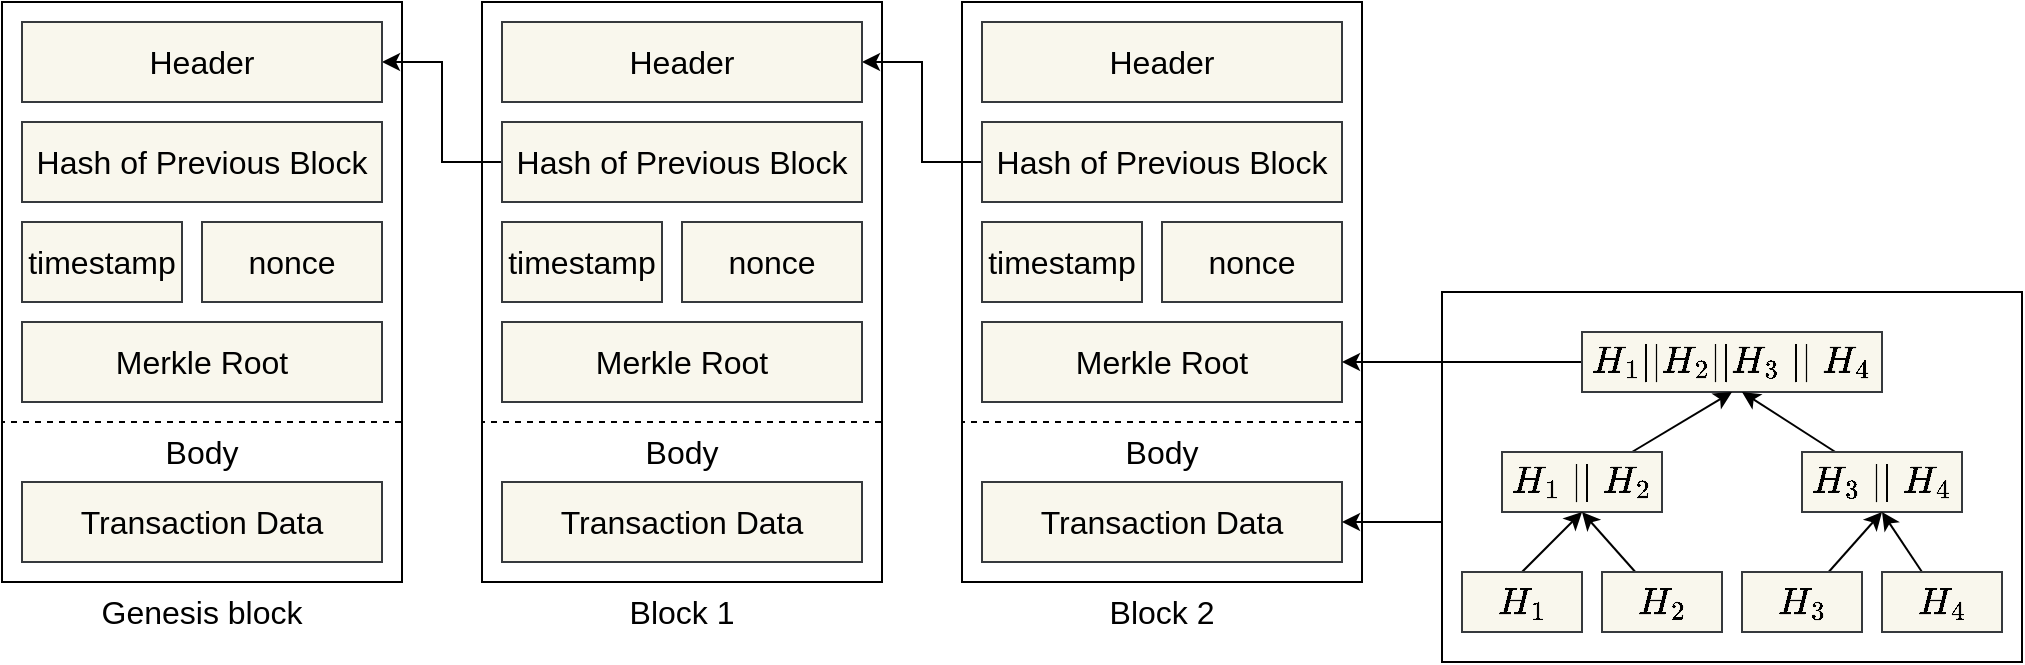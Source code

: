 <mxfile version="27.1.3" pages="22">
  <diagram name="blockchain-structure" id="QiF7iD_ch0okL8sqs4vD">
    <mxGraphModel dx="1273" dy="861" grid="1" gridSize="10" guides="1" tooltips="1" connect="1" arrows="1" fold="1" page="1" pageScale="1" pageWidth="850" pageHeight="1100" math="1" shadow="0">
      <root>
        <mxCell id="0" />
        <mxCell id="1" parent="0" />
        <mxCell id="fgdqccTBNxpFupadXma4-4" value="" style="rounded=0;whiteSpace=wrap;html=1;fontSize=16;" parent="1" vertex="1">
          <mxGeometry x="40" y="150" width="200" height="290" as="geometry" />
        </mxCell>
        <mxCell id="fgdqccTBNxpFupadXma4-6" value="Hash of Previous Block" style="rounded=0;whiteSpace=wrap;html=1;fillColor=#f9f7ed;strokeColor=#36393d;fontSize=16;" parent="1" vertex="1">
          <mxGeometry x="50" y="210" width="180" height="40" as="geometry" />
        </mxCell>
        <mxCell id="fgdqccTBNxpFupadXma4-7" value="timestamp" style="rounded=0;whiteSpace=wrap;html=1;fillColor=#f9f7ed;strokeColor=#36393d;fontSize=16;" parent="1" vertex="1">
          <mxGeometry x="50" y="260" width="80" height="40" as="geometry" />
        </mxCell>
        <mxCell id="fgdqccTBNxpFupadXma4-9" value="nonce" style="rounded=0;whiteSpace=wrap;html=1;fillColor=#f9f7ed;strokeColor=#36393d;fontSize=16;" parent="1" vertex="1">
          <mxGeometry x="140" y="260" width="90" height="40" as="geometry" />
        </mxCell>
        <mxCell id="fgdqccTBNxpFupadXma4-10" value="Merkle Root" style="rounded=0;whiteSpace=wrap;html=1;fillColor=#f9f7ed;strokeColor=#36393d;fontSize=16;" parent="1" vertex="1">
          <mxGeometry x="50" y="310" width="180" height="40" as="geometry" />
        </mxCell>
        <mxCell id="fgdqccTBNxpFupadXma4-12" style="edgeStyle=orthogonalEdgeStyle;rounded=0;orthogonalLoop=1;jettySize=auto;html=1;exitX=0;exitY=0.75;exitDx=0;exitDy=0;entryX=1;entryY=0.75;entryDx=0;entryDy=0;endArrow=none;endFill=0;dashed=1;fontSize=16;" parent="1" source="fgdqccTBNxpFupadXma4-4" target="fgdqccTBNxpFupadXma4-4" edge="1">
          <mxGeometry relative="1" as="geometry">
            <Array as="points">
              <mxPoint x="140" y="360" />
              <mxPoint x="140" y="360" />
            </Array>
          </mxGeometry>
        </mxCell>
        <mxCell id="fgdqccTBNxpFupadXma4-13" value="Body" style="text;html=1;align=center;verticalAlign=middle;whiteSpace=wrap;rounded=0;fontSize=16;" parent="1" vertex="1">
          <mxGeometry x="40" y="360" width="200" height="30" as="geometry" />
        </mxCell>
        <mxCell id="fgdqccTBNxpFupadXma4-14" value="Transaction Data" style="rounded=0;whiteSpace=wrap;html=1;fillColor=#f9f7ed;strokeColor=#36393d;fontSize=16;" parent="1" vertex="1">
          <mxGeometry x="50" y="390" width="180" height="40" as="geometry" />
        </mxCell>
        <mxCell id="fgdqccTBNxpFupadXma4-15" value="" style="rounded=0;whiteSpace=wrap;html=1;fontSize=16;" parent="1" vertex="1">
          <mxGeometry x="280" y="150" width="200" height="290" as="geometry" />
        </mxCell>
        <mxCell id="VPww7BDf3D37POwwf3qC-4" style="edgeStyle=orthogonalEdgeStyle;rounded=0;orthogonalLoop=1;jettySize=auto;html=1;entryX=1;entryY=0.5;entryDx=0;entryDy=0;fontSize=16;" parent="1" source="fgdqccTBNxpFupadXma4-17" target="VPww7BDf3D37POwwf3qC-1" edge="1">
          <mxGeometry relative="1" as="geometry" />
        </mxCell>
        <mxCell id="fgdqccTBNxpFupadXma4-17" value="Hash of Previous Block" style="rounded=0;whiteSpace=wrap;html=1;fillColor=#f9f7ed;strokeColor=#36393d;fontSize=16;" parent="1" vertex="1">
          <mxGeometry x="290" y="210" width="180" height="40" as="geometry" />
        </mxCell>
        <mxCell id="fgdqccTBNxpFupadXma4-18" value="timestamp" style="rounded=0;whiteSpace=wrap;html=1;fillColor=#f9f7ed;strokeColor=#36393d;fontSize=16;" parent="1" vertex="1">
          <mxGeometry x="290" y="260" width="80" height="40" as="geometry" />
        </mxCell>
        <mxCell id="fgdqccTBNxpFupadXma4-19" value="nonce" style="rounded=0;whiteSpace=wrap;html=1;fillColor=#f9f7ed;strokeColor=#36393d;fontSize=16;" parent="1" vertex="1">
          <mxGeometry x="380" y="260" width="90" height="40" as="geometry" />
        </mxCell>
        <mxCell id="fgdqccTBNxpFupadXma4-20" value="Merkle Root" style="rounded=0;whiteSpace=wrap;html=1;fillColor=#f9f7ed;strokeColor=#36393d;fontSize=16;" parent="1" vertex="1">
          <mxGeometry x="290" y="310" width="180" height="40" as="geometry" />
        </mxCell>
        <mxCell id="fgdqccTBNxpFupadXma4-21" style="edgeStyle=orthogonalEdgeStyle;rounded=0;orthogonalLoop=1;jettySize=auto;html=1;exitX=0;exitY=0.75;exitDx=0;exitDy=0;entryX=1;entryY=0.75;entryDx=0;entryDy=0;endArrow=none;endFill=0;dashed=1;fontSize=16;" parent="1" source="fgdqccTBNxpFupadXma4-15" target="fgdqccTBNxpFupadXma4-15" edge="1">
          <mxGeometry relative="1" as="geometry">
            <Array as="points">
              <mxPoint x="380" y="360" />
              <mxPoint x="380" y="360" />
            </Array>
          </mxGeometry>
        </mxCell>
        <mxCell id="fgdqccTBNxpFupadXma4-22" value="Body" style="text;html=1;align=center;verticalAlign=middle;whiteSpace=wrap;rounded=0;fontSize=16;" parent="1" vertex="1">
          <mxGeometry x="280" y="360" width="200" height="30" as="geometry" />
        </mxCell>
        <mxCell id="fgdqccTBNxpFupadXma4-23" value="Transaction Data" style="rounded=0;whiteSpace=wrap;html=1;fillColor=#f9f7ed;strokeColor=#36393d;fontSize=16;" parent="1" vertex="1">
          <mxGeometry x="290" y="390" width="180" height="40" as="geometry" />
        </mxCell>
        <mxCell id="fgdqccTBNxpFupadXma4-24" value="" style="rounded=0;whiteSpace=wrap;html=1;fontSize=16;" parent="1" vertex="1">
          <mxGeometry x="520" y="150" width="200" height="290" as="geometry" />
        </mxCell>
        <mxCell id="VPww7BDf3D37POwwf3qC-5" style="edgeStyle=orthogonalEdgeStyle;rounded=0;orthogonalLoop=1;jettySize=auto;html=1;entryX=1;entryY=0.5;entryDx=0;entryDy=0;fontSize=16;" parent="1" source="fgdqccTBNxpFupadXma4-26" target="VPww7BDf3D37POwwf3qC-2" edge="1">
          <mxGeometry relative="1" as="geometry" />
        </mxCell>
        <mxCell id="fgdqccTBNxpFupadXma4-26" value="Hash of Previous Block" style="rounded=0;whiteSpace=wrap;html=1;fillColor=#f9f7ed;strokeColor=#36393d;fontSize=16;" parent="1" vertex="1">
          <mxGeometry x="530" y="210" width="180" height="40" as="geometry" />
        </mxCell>
        <mxCell id="fgdqccTBNxpFupadXma4-27" value="timestamp" style="rounded=0;whiteSpace=wrap;html=1;fillColor=#f9f7ed;strokeColor=#36393d;fontSize=16;" parent="1" vertex="1">
          <mxGeometry x="530" y="260" width="80" height="40" as="geometry" />
        </mxCell>
        <mxCell id="fgdqccTBNxpFupadXma4-28" value="nonce" style="rounded=0;whiteSpace=wrap;html=1;fillColor=#f9f7ed;strokeColor=#36393d;fontSize=16;" parent="1" vertex="1">
          <mxGeometry x="620" y="260" width="90" height="40" as="geometry" />
        </mxCell>
        <mxCell id="fgdqccTBNxpFupadXma4-29" value="Merkle Root" style="rounded=0;whiteSpace=wrap;html=1;fillColor=#f9f7ed;strokeColor=#36393d;fontSize=16;" parent="1" vertex="1">
          <mxGeometry x="530" y="310" width="180" height="40" as="geometry" />
        </mxCell>
        <mxCell id="fgdqccTBNxpFupadXma4-30" style="edgeStyle=orthogonalEdgeStyle;rounded=0;orthogonalLoop=1;jettySize=auto;html=1;exitX=0;exitY=0.75;exitDx=0;exitDy=0;entryX=1;entryY=0.75;entryDx=0;entryDy=0;endArrow=none;endFill=0;dashed=1;fontSize=16;" parent="1" source="fgdqccTBNxpFupadXma4-24" target="fgdqccTBNxpFupadXma4-24" edge="1">
          <mxGeometry relative="1" as="geometry">
            <Array as="points">
              <mxPoint x="620" y="360" />
              <mxPoint x="620" y="360" />
            </Array>
          </mxGeometry>
        </mxCell>
        <mxCell id="fgdqccTBNxpFupadXma4-31" value="Body" style="text;html=1;align=center;verticalAlign=middle;whiteSpace=wrap;rounded=0;fontSize=16;" parent="1" vertex="1">
          <mxGeometry x="520" y="360" width="200" height="30" as="geometry" />
        </mxCell>
        <mxCell id="fgdqccTBNxpFupadXma4-32" value="Transaction Data" style="rounded=0;whiteSpace=wrap;html=1;fillColor=#f9f7ed;strokeColor=#36393d;fontSize=16;" parent="1" vertex="1">
          <mxGeometry x="530" y="390" width="180" height="40" as="geometry" />
        </mxCell>
        <mxCell id="fgdqccTBNxpFupadXma4-50" style="edgeStyle=orthogonalEdgeStyle;rounded=0;orthogonalLoop=1;jettySize=auto;html=1;entryX=1;entryY=0.5;entryDx=0;entryDy=0;fontSize=16;" parent="1" source="fgdqccTBNxpFupadXma4-35" target="fgdqccTBNxpFupadXma4-32" edge="1">
          <mxGeometry relative="1" as="geometry">
            <Array as="points">
              <mxPoint x="920" y="410" />
              <mxPoint x="920" y="410" />
            </Array>
          </mxGeometry>
        </mxCell>
        <mxCell id="fgdqccTBNxpFupadXma4-35" value="" style="rounded=0;whiteSpace=wrap;html=1;fontSize=16;" parent="1" vertex="1">
          <mxGeometry x="760" y="295" width="290" height="185" as="geometry" />
        </mxCell>
        <mxCell id="fgdqccTBNxpFupadXma4-49" style="edgeStyle=orthogonalEdgeStyle;rounded=0;orthogonalLoop=1;jettySize=auto;html=1;entryX=1;entryY=0.5;entryDx=0;entryDy=0;fontSize=16;" parent="1" source="fgdqccTBNxpFupadXma4-36" target="fgdqccTBNxpFupadXma4-29" edge="1">
          <mxGeometry relative="1" as="geometry" />
        </mxCell>
        <mxCell id="fgdqccTBNxpFupadXma4-36" value="`H_1 || H_2 || H_3 || H_4`" style="rounded=0;whiteSpace=wrap;html=1;fillColor=#f9f7ed;strokeColor=#36393d;fontSize=16;" parent="1" vertex="1">
          <mxGeometry x="830" y="315" width="150" height="30" as="geometry" />
        </mxCell>
        <mxCell id="fgdqccTBNxpFupadXma4-47" style="rounded=0;orthogonalLoop=1;jettySize=auto;html=1;entryX=0.5;entryY=1;entryDx=0;entryDy=0;fontSize=16;" parent="1" source="fgdqccTBNxpFupadXma4-37" target="fgdqccTBNxpFupadXma4-36" edge="1">
          <mxGeometry relative="1" as="geometry" />
        </mxCell>
        <mxCell id="fgdqccTBNxpFupadXma4-37" value="`H_1 || H_2`" style="rounded=0;whiteSpace=wrap;html=1;fillColor=#f9f7ed;strokeColor=#36393d;fontSize=16;" parent="1" vertex="1">
          <mxGeometry x="790" y="375" width="80" height="30" as="geometry" />
        </mxCell>
        <mxCell id="fgdqccTBNxpFupadXma4-48" style="rounded=0;orthogonalLoop=1;jettySize=auto;html=1;fontSize=16;" parent="1" source="fgdqccTBNxpFupadXma4-38" edge="1">
          <mxGeometry relative="1" as="geometry">
            <mxPoint x="910" y="345" as="targetPoint" />
          </mxGeometry>
        </mxCell>
        <mxCell id="fgdqccTBNxpFupadXma4-38" value="`H_3 || H_4`" style="rounded=0;whiteSpace=wrap;html=1;fillColor=#f9f7ed;strokeColor=#36393d;fontSize=16;" parent="1" vertex="1">
          <mxGeometry x="940" y="375" width="80" height="30" as="geometry" />
        </mxCell>
        <mxCell id="fgdqccTBNxpFupadXma4-43" style="rounded=0;orthogonalLoop=1;jettySize=auto;html=1;exitX=0.5;exitY=0;exitDx=0;exitDy=0;entryX=0.5;entryY=1;entryDx=0;entryDy=0;fontSize=16;" parent="1" source="fgdqccTBNxpFupadXma4-39" target="fgdqccTBNxpFupadXma4-37" edge="1">
          <mxGeometry relative="1" as="geometry" />
        </mxCell>
        <mxCell id="fgdqccTBNxpFupadXma4-39" value="`H_1`" style="rounded=0;whiteSpace=wrap;html=1;fillColor=#f9f7ed;strokeColor=#36393d;fontSize=16;" parent="1" vertex="1">
          <mxGeometry x="770" y="435" width="60" height="30" as="geometry" />
        </mxCell>
        <mxCell id="fgdqccTBNxpFupadXma4-44" style="rounded=0;orthogonalLoop=1;jettySize=auto;html=1;entryX=0.5;entryY=1;entryDx=0;entryDy=0;fontSize=16;" parent="1" source="fgdqccTBNxpFupadXma4-40" target="fgdqccTBNxpFupadXma4-37" edge="1">
          <mxGeometry relative="1" as="geometry" />
        </mxCell>
        <mxCell id="fgdqccTBNxpFupadXma4-40" value="`H_2`" style="rounded=0;whiteSpace=wrap;html=1;fillColor=#f9f7ed;strokeColor=#36393d;fontSize=16;" parent="1" vertex="1">
          <mxGeometry x="840" y="435" width="60" height="30" as="geometry" />
        </mxCell>
        <mxCell id="fgdqccTBNxpFupadXma4-45" style="rounded=0;orthogonalLoop=1;jettySize=auto;html=1;entryX=0.5;entryY=1;entryDx=0;entryDy=0;fontSize=16;" parent="1" source="fgdqccTBNxpFupadXma4-41" target="fgdqccTBNxpFupadXma4-38" edge="1">
          <mxGeometry relative="1" as="geometry" />
        </mxCell>
        <mxCell id="fgdqccTBNxpFupadXma4-41" value="`H_3`" style="rounded=0;whiteSpace=wrap;html=1;fillColor=#f9f7ed;strokeColor=#36393d;fontSize=16;" parent="1" vertex="1">
          <mxGeometry x="910" y="435" width="60" height="30" as="geometry" />
        </mxCell>
        <mxCell id="fgdqccTBNxpFupadXma4-46" style="rounded=0;orthogonalLoop=1;jettySize=auto;html=1;fontSize=16;" parent="1" source="fgdqccTBNxpFupadXma4-42" edge="1">
          <mxGeometry relative="1" as="geometry">
            <mxPoint x="980" y="405" as="targetPoint" />
          </mxGeometry>
        </mxCell>
        <mxCell id="fgdqccTBNxpFupadXma4-42" value="`H_4`" style="rounded=0;whiteSpace=wrap;html=1;fillColor=#f9f7ed;strokeColor=#36393d;fontSize=16;" parent="1" vertex="1">
          <mxGeometry x="980" y="435" width="60" height="30" as="geometry" />
        </mxCell>
        <mxCell id="fgdqccTBNxpFupadXma4-51" value="Genesis block" style="text;html=1;align=center;verticalAlign=middle;whiteSpace=wrap;rounded=0;fontSize=16;" parent="1" vertex="1">
          <mxGeometry x="40" y="440" width="200" height="30" as="geometry" />
        </mxCell>
        <mxCell id="fgdqccTBNxpFupadXma4-52" value="Block 1" style="text;html=1;align=center;verticalAlign=middle;whiteSpace=wrap;rounded=0;fontSize=16;" parent="1" vertex="1">
          <mxGeometry x="280" y="440" width="200" height="30" as="geometry" />
        </mxCell>
        <mxCell id="fgdqccTBNxpFupadXma4-53" value="Block 2" style="text;html=1;align=center;verticalAlign=middle;whiteSpace=wrap;rounded=0;fontSize=16;" parent="1" vertex="1">
          <mxGeometry x="520" y="440" width="200" height="30" as="geometry" />
        </mxCell>
        <mxCell id="VPww7BDf3D37POwwf3qC-1" value="Header" style="rounded=0;whiteSpace=wrap;html=1;fillColor=#f9f7ed;strokeColor=#36393d;fontSize=16;" parent="1" vertex="1">
          <mxGeometry x="50" y="160" width="180" height="40" as="geometry" />
        </mxCell>
        <mxCell id="VPww7BDf3D37POwwf3qC-2" value="Header" style="rounded=0;whiteSpace=wrap;html=1;fillColor=#f9f7ed;strokeColor=#36393d;fontSize=16;" parent="1" vertex="1">
          <mxGeometry x="290" y="160" width="180" height="40" as="geometry" />
        </mxCell>
        <mxCell id="VPww7BDf3D37POwwf3qC-3" value="Header" style="rounded=0;whiteSpace=wrap;html=1;fillColor=#f9f7ed;strokeColor=#36393d;fontSize=16;" parent="1" vertex="1">
          <mxGeometry x="530" y="160" width="180" height="40" as="geometry" />
        </mxCell>
      </root>
    </mxGraphModel>
  </diagram>
  <diagram id="_KClImepGarzugODe5Ke" name="unspent-transaction-model">
    <mxGraphModel dx="1454" dy="984" grid="1" gridSize="10" guides="1" tooltips="1" connect="1" arrows="1" fold="1" page="1" pageScale="1" pageWidth="850" pageHeight="1100" math="0" shadow="0">
      <root>
        <mxCell id="0" />
        <mxCell id="1" parent="0" />
        <mxCell id="RTc2aEKxqvR0wdrD9fSR-19" value="" style="rounded=0;whiteSpace=wrap;html=1;fontSize=20;" parent="1" vertex="1">
          <mxGeometry x="690" y="194.5" width="180" height="265.5" as="geometry" />
        </mxCell>
        <mxCell id="RTc2aEKxqvR0wdrD9fSR-9" value="" style="rounded=0;whiteSpace=wrap;html=1;fontSize=20;" parent="1" vertex="1">
          <mxGeometry x="430" y="350" width="180" height="260" as="geometry" />
        </mxCell>
        <mxCell id="RTc2aEKxqvR0wdrD9fSR-4" value="" style="rounded=0;whiteSpace=wrap;html=1;fontSize=20;" parent="1" vertex="1">
          <mxGeometry x="430" y="80" width="180" height="190" as="geometry" />
        </mxCell>
        <mxCell id="PaG5saBxoIoWvWaPosoO-1" value="" style="rounded=0;whiteSpace=wrap;html=1;fontSize=20;" parent="1" vertex="1">
          <mxGeometry x="120" y="160" width="180" height="260" as="geometry" />
        </mxCell>
        <mxCell id="RTc2aEKxqvR0wdrD9fSR-13" style="edgeStyle=orthogonalEdgeStyle;rounded=0;orthogonalLoop=1;jettySize=auto;html=1;endArrow=none;startFill=1;startArrow=classicThin;fontSize=20;" parent="1" source="RTc2aEKxqvR0wdrD9fSR-1" edge="1">
          <mxGeometry relative="1" as="geometry">
            <mxPoint x="20" y="240" as="targetPoint" />
          </mxGeometry>
        </mxCell>
        <mxCell id="RTc2aEKxqvR0wdrD9fSR-1" value="input 1" style="rounded=0;whiteSpace=wrap;html=1;fillColor=#f5f5f5;fontColor=#333333;strokeColor=#666666;fontSize=20;" parent="1" vertex="1">
          <mxGeometry x="130" y="210" width="160" height="60" as="geometry" />
        </mxCell>
        <mxCell id="RTc2aEKxqvR0wdrD9fSR-15" style="rounded=0;orthogonalLoop=1;jettySize=auto;html=1;entryX=0;entryY=0.5;entryDx=0;entryDy=0;exitX=1;exitY=0.5;exitDx=0;exitDy=0;fontSize=20;" parent="1" source="RTc2aEKxqvR0wdrD9fSR-2" target="RTc2aEKxqvR0wdrD9fSR-5" edge="1">
          <mxGeometry relative="1" as="geometry" />
        </mxCell>
        <mxCell id="RTc2aEKxqvR0wdrD9fSR-16" value="40" style="edgeLabel;html=1;align=center;verticalAlign=middle;resizable=0;points=[];fontSize=20;" parent="RTc2aEKxqvR0wdrD9fSR-15" vertex="1" connectable="0">
          <mxGeometry x="0.013" y="3" relative="1" as="geometry">
            <mxPoint as="offset" />
          </mxGeometry>
        </mxCell>
        <mxCell id="RTc2aEKxqvR0wdrD9fSR-2" value="output 1" style="rounded=0;whiteSpace=wrap;html=1;fillColor=#f5f5f5;fontColor=#333333;strokeColor=#666666;fontSize=20;" parent="1" vertex="1">
          <mxGeometry x="130" y="280" width="160" height="60" as="geometry" />
        </mxCell>
        <mxCell id="RTc2aEKxqvR0wdrD9fSR-17" style="rounded=0;orthogonalLoop=1;jettySize=auto;html=1;entryX=0;entryY=0.5;entryDx=0;entryDy=0;exitX=1;exitY=0.5;exitDx=0;exitDy=0;fontSize=20;" parent="1" source="RTc2aEKxqvR0wdrD9fSR-3" target="RTc2aEKxqvR0wdrD9fSR-10" edge="1">
          <mxGeometry relative="1" as="geometry" />
        </mxCell>
        <mxCell id="RTc2aEKxqvR0wdrD9fSR-18" value="60" style="edgeLabel;html=1;align=center;verticalAlign=middle;resizable=0;points=[];fontSize=20;" parent="RTc2aEKxqvR0wdrD9fSR-17" vertex="1" connectable="0">
          <mxGeometry x="-0.286" y="2" relative="1" as="geometry">
            <mxPoint as="offset" />
          </mxGeometry>
        </mxCell>
        <mxCell id="RTc2aEKxqvR0wdrD9fSR-3" value="output 2" style="rounded=0;whiteSpace=wrap;html=1;fillColor=#f5f5f5;fontColor=#333333;strokeColor=#666666;fontSize=20;" parent="1" vertex="1">
          <mxGeometry x="130" y="350" width="160" height="60" as="geometry" />
        </mxCell>
        <mxCell id="RTc2aEKxqvR0wdrD9fSR-5" value="input 1" style="rounded=0;whiteSpace=wrap;html=1;fillColor=#f5f5f5;fontColor=#333333;strokeColor=#666666;fontSize=20;" parent="1" vertex="1">
          <mxGeometry x="440" y="130" width="160" height="60" as="geometry" />
        </mxCell>
        <mxCell id="RTc2aEKxqvR0wdrD9fSR-24" style="rounded=0;orthogonalLoop=1;jettySize=auto;html=1;entryX=0;entryY=0.5;entryDx=0;entryDy=0;fontSize=20;" parent="1" source="RTc2aEKxqvR0wdrD9fSR-6" target="RTc2aEKxqvR0wdrD9fSR-20" edge="1">
          <mxGeometry relative="1" as="geometry" />
        </mxCell>
        <mxCell id="RTc2aEKxqvR0wdrD9fSR-26" value="40" style="edgeLabel;html=1;align=center;verticalAlign=middle;resizable=0;points=[];fontSize=20;" parent="RTc2aEKxqvR0wdrD9fSR-24" vertex="1" connectable="0">
          <mxGeometry x="-0.269" y="2" relative="1" as="geometry">
            <mxPoint as="offset" />
          </mxGeometry>
        </mxCell>
        <mxCell id="RTc2aEKxqvR0wdrD9fSR-6" value="output 1" style="rounded=0;whiteSpace=wrap;html=1;fillColor=#f5f5f5;fontColor=#333333;strokeColor=#666666;fontSize=20;" parent="1" vertex="1">
          <mxGeometry x="440" y="200" width="160" height="60" as="geometry" />
        </mxCell>
        <mxCell id="RTc2aEKxqvR0wdrD9fSR-8" style="edgeStyle=orthogonalEdgeStyle;rounded=0;orthogonalLoop=1;jettySize=auto;html=1;exitX=0.5;exitY=1;exitDx=0;exitDy=0;fontSize=20;" parent="1" source="RTc2aEKxqvR0wdrD9fSR-4" target="RTc2aEKxqvR0wdrD9fSR-4" edge="1">
          <mxGeometry relative="1" as="geometry" />
        </mxCell>
        <mxCell id="RTc2aEKxqvR0wdrD9fSR-10" value="input 1" style="rounded=0;whiteSpace=wrap;html=1;fillColor=#f5f5f5;fontColor=#333333;strokeColor=#666666;fontSize=20;" parent="1" vertex="1">
          <mxGeometry x="440" y="400" width="160" height="60" as="geometry" />
        </mxCell>
        <mxCell id="RTc2aEKxqvR0wdrD9fSR-25" style="rounded=0;orthogonalLoop=1;jettySize=auto;html=1;entryX=0;entryY=0.5;entryDx=0;entryDy=0;exitX=1;exitY=0.5;exitDx=0;exitDy=0;fontSize=20;" parent="1" source="RTc2aEKxqvR0wdrD9fSR-11" target="RTc2aEKxqvR0wdrD9fSR-21" edge="1">
          <mxGeometry relative="1" as="geometry" />
        </mxCell>
        <mxCell id="RTc2aEKxqvR0wdrD9fSR-27" value="30" style="edgeLabel;html=1;align=center;verticalAlign=middle;resizable=0;points=[];fontSize=20;" parent="RTc2aEKxqvR0wdrD9fSR-25" vertex="1" connectable="0">
          <mxGeometry x="-0.037" relative="1" as="geometry">
            <mxPoint as="offset" />
          </mxGeometry>
        </mxCell>
        <mxCell id="RTc2aEKxqvR0wdrD9fSR-11" value="output 1" style="rounded=0;whiteSpace=wrap;html=1;fillColor=#f5f5f5;fontColor=#333333;strokeColor=#666666;fontSize=20;" parent="1" vertex="1">
          <mxGeometry x="440" y="470" width="160" height="60" as="geometry" />
        </mxCell>
        <mxCell id="RTc2aEKxqvR0wdrD9fSR-30" style="edgeStyle=orthogonalEdgeStyle;rounded=0;orthogonalLoop=1;jettySize=auto;html=1;fontSize=20;" parent="1" source="RTc2aEKxqvR0wdrD9fSR-12" edge="1">
          <mxGeometry relative="1" as="geometry">
            <mxPoint x="770" y="570" as="targetPoint" />
          </mxGeometry>
        </mxCell>
        <mxCell id="RTc2aEKxqvR0wdrD9fSR-12" value="output 2" style="rounded=0;whiteSpace=wrap;html=1;fillColor=#f5f5f5;fontColor=#333333;strokeColor=#666666;fontSize=20;" parent="1" vertex="1">
          <mxGeometry x="440" y="540" width="160" height="60" as="geometry" />
        </mxCell>
        <mxCell id="RTc2aEKxqvR0wdrD9fSR-14" value="100" style="text;html=1;align=center;verticalAlign=middle;resizable=0;points=[];autosize=1;strokeColor=none;fillColor=none;fontSize=20;" parent="1" vertex="1">
          <mxGeometry x="40" y="210" width="60" height="40" as="geometry" />
        </mxCell>
        <mxCell id="RTc2aEKxqvR0wdrD9fSR-20" value="input 1" style="rounded=0;whiteSpace=wrap;html=1;fillColor=#f5f5f5;fontColor=#333333;strokeColor=#666666;fontSize=20;" parent="1" vertex="1">
          <mxGeometry x="700" y="244.5" width="160" height="60" as="geometry" />
        </mxCell>
        <mxCell id="RTc2aEKxqvR0wdrD9fSR-21" value="input 2" style="rounded=0;whiteSpace=wrap;html=1;fillColor=#f5f5f5;fontColor=#333333;strokeColor=#666666;fontSize=20;" parent="1" vertex="1">
          <mxGeometry x="700" y="314.5" width="160" height="60" as="geometry" />
        </mxCell>
        <mxCell id="RTc2aEKxqvR0wdrD9fSR-22" style="edgeStyle=orthogonalEdgeStyle;rounded=0;orthogonalLoop=1;jettySize=auto;html=1;exitX=0.5;exitY=1;exitDx=0;exitDy=0;fontSize=20;" parent="1" source="RTc2aEKxqvR0wdrD9fSR-19" target="RTc2aEKxqvR0wdrD9fSR-19" edge="1">
          <mxGeometry relative="1" as="geometry" />
        </mxCell>
        <mxCell id="RTc2aEKxqvR0wdrD9fSR-28" style="edgeStyle=orthogonalEdgeStyle;rounded=0;orthogonalLoop=1;jettySize=auto;html=1;fontSize=20;" parent="1" source="RTc2aEKxqvR0wdrD9fSR-23" edge="1">
          <mxGeometry relative="1" as="geometry">
            <mxPoint x="1010" y="415" as="targetPoint" />
          </mxGeometry>
        </mxCell>
        <mxCell id="RTc2aEKxqvR0wdrD9fSR-23" value="output 1" style="rounded=0;whiteSpace=wrap;html=1;fillColor=#f5f5f5;fontColor=#333333;strokeColor=#666666;fontSize=20;" parent="1" vertex="1">
          <mxGeometry x="700" y="384.5" width="160" height="60" as="geometry" />
        </mxCell>
        <mxCell id="RTc2aEKxqvR0wdrD9fSR-29" value="70 (unspent)" style="text;html=1;align=center;verticalAlign=middle;resizable=0;points=[];autosize=1;strokeColor=none;fillColor=none;fontSize=20;" parent="1" vertex="1">
          <mxGeometry x="870" y="380" width="140" height="40" as="geometry" />
        </mxCell>
        <mxCell id="RTc2aEKxqvR0wdrD9fSR-31" value="30 (unspent)" style="text;html=1;align=center;verticalAlign=middle;resizable=0;points=[];autosize=1;strokeColor=none;fillColor=none;fontSize=20;" parent="1" vertex="1">
          <mxGeometry x="620" y="530" width="140" height="40" as="geometry" />
        </mxCell>
        <mxCell id="RTc2aEKxqvR0wdrD9fSR-32" value="transaction 1" style="text;html=1;align=center;verticalAlign=middle;whiteSpace=wrap;rounded=0;fontSize=20;" parent="1" vertex="1">
          <mxGeometry x="130" y="160" width="160" height="30" as="geometry" />
        </mxCell>
        <mxCell id="RTc2aEKxqvR0wdrD9fSR-33" value="transaction2" style="text;html=1;align=center;verticalAlign=middle;whiteSpace=wrap;rounded=0;fontSize=20;" parent="1" vertex="1">
          <mxGeometry x="440" y="80" width="160" height="30" as="geometry" />
        </mxCell>
        <mxCell id="RTc2aEKxqvR0wdrD9fSR-34" value="transaction 3" style="text;html=1;align=center;verticalAlign=middle;whiteSpace=wrap;rounded=0;fontSize=20;" parent="1" vertex="1">
          <mxGeometry x="440" y="350" width="160" height="30" as="geometry" />
        </mxCell>
        <mxCell id="RTc2aEKxqvR0wdrD9fSR-35" value="transaction 4" style="text;html=1;align=center;verticalAlign=middle;whiteSpace=wrap;rounded=0;fontSize=20;" parent="1" vertex="1">
          <mxGeometry x="700" y="194.5" width="160" height="30" as="geometry" />
        </mxCell>
      </root>
    </mxGraphModel>
  </diagram>
  <diagram name="eoa" id="5YjzCDA76z8ZwDCNrjPN">
    <mxGraphModel dx="1018" dy="689" grid="1" gridSize="10" guides="1" tooltips="1" connect="1" arrows="1" fold="1" page="1" pageScale="1" pageWidth="850" pageHeight="1100" math="0" shadow="0">
      <root>
        <mxCell id="evQsTUiYR3DdIm2mCt-L-0" />
        <mxCell id="evQsTUiYR3DdIm2mCt-L-1" parent="evQsTUiYR3DdIm2mCt-L-0" />
        <mxCell id="evQsTUiYR3DdIm2mCt-L-2" value="" style="rounded=0;whiteSpace=wrap;html=1;fontSize=20;" parent="evQsTUiYR3DdIm2mCt-L-1" vertex="1">
          <mxGeometry x="120" y="110" width="320" height="270" as="geometry" />
        </mxCell>
        <mxCell id="evQsTUiYR3DdIm2mCt-L-3" value="Address" style="rounded=0;whiteSpace=wrap;html=1;fillColor=#f9f7ed;strokeColor=#36393d;fontSize=20;" parent="evQsTUiYR3DdIm2mCt-L-1" vertex="1">
          <mxGeometry x="130" y="170" width="120" height="40" as="geometry" />
        </mxCell>
        <mxCell id="evQsTUiYR3DdIm2mCt-L-4" value="" style="edgeStyle=orthogonalEdgeStyle;rounded=0;orthogonalLoop=1;jettySize=auto;html=1;fontSize=20;" parent="evQsTUiYR3DdIm2mCt-L-1" source="evQsTUiYR3DdIm2mCt-L-5" target="evQsTUiYR3DdIm2mCt-L-3" edge="1">
          <mxGeometry relative="1" as="geometry" />
        </mxCell>
        <mxCell id="evQsTUiYR3DdIm2mCt-L-5" value="Public Key" style="rounded=0;whiteSpace=wrap;html=1;fillColor=#f9f7ed;strokeColor=#36393d;fontSize=20;" parent="evQsTUiYR3DdIm2mCt-L-1" vertex="1">
          <mxGeometry x="130" y="250" width="120" height="40" as="geometry" />
        </mxCell>
        <mxCell id="evQsTUiYR3DdIm2mCt-L-6" value="" style="edgeStyle=orthogonalEdgeStyle;rounded=0;orthogonalLoop=1;jettySize=auto;html=1;fontSize=20;" parent="evQsTUiYR3DdIm2mCt-L-1" source="evQsTUiYR3DdIm2mCt-L-7" target="evQsTUiYR3DdIm2mCt-L-5" edge="1">
          <mxGeometry relative="1" as="geometry" />
        </mxCell>
        <mxCell id="evQsTUiYR3DdIm2mCt-L-7" value="Private Key" style="rounded=0;whiteSpace=wrap;html=1;fillColor=#f9f7ed;strokeColor=#36393d;fontSize=20;" parent="evQsTUiYR3DdIm2mCt-L-1" vertex="1">
          <mxGeometry x="130" y="330" width="120" height="40" as="geometry" />
        </mxCell>
        <mxCell id="evQsTUiYR3DdIm2mCt-L-8" value="" style="rounded=1;whiteSpace=wrap;html=1;dashed=1;fontSize=20;" parent="evQsTUiYR3DdIm2mCt-L-1" vertex="1">
          <mxGeometry x="275" y="150" width="150" height="220" as="geometry" />
        </mxCell>
        <mxCell id="evQsTUiYR3DdIm2mCt-L-9" value="Balance" style="rounded=0;whiteSpace=wrap;html=1;fillColor=#eeeeee;strokeColor=#36393d;fontSize=20;" parent="evQsTUiYR3DdIm2mCt-L-1" vertex="1">
          <mxGeometry x="290" y="230" width="120" height="40" as="geometry" />
        </mxCell>
        <mxCell id="evQsTUiYR3DdIm2mCt-L-10" value="Nonce" style="rounded=0;whiteSpace=wrap;html=1;fillColor=#eeeeee;strokeColor=#36393d;fontSize=20;" parent="evQsTUiYR3DdIm2mCt-L-1" vertex="1">
          <mxGeometry x="290" y="170" width="120" height="40" as="geometry" />
        </mxCell>
        <mxCell id="evQsTUiYR3DdIm2mCt-L-11" value="Account state" style="text;html=1;align=center;verticalAlign=middle;whiteSpace=wrap;rounded=0;fontSize=20;" parent="evQsTUiYR3DdIm2mCt-L-1" vertex="1">
          <mxGeometry x="285" y="120" width="130" height="30" as="geometry" />
        </mxCell>
      </root>
    </mxGraphModel>
  </diagram>
  <diagram id="fLHUrGlUSGBCMtStWMzJ" name="contract-account">
    <mxGraphModel dx="1018" dy="689" grid="1" gridSize="10" guides="1" tooltips="1" connect="1" arrows="1" fold="1" page="1" pageScale="1" pageWidth="850" pageHeight="1100" math="0" shadow="0">
      <root>
        <mxCell id="0" />
        <mxCell id="1" parent="0" />
        <mxCell id="rl8dKoYTZyTMKqLTsuxI-1" value="" style="rounded=0;whiteSpace=wrap;html=1;fontSize=16;" parent="1" vertex="1">
          <mxGeometry x="480" y="110" width="320" height="270" as="geometry" />
        </mxCell>
        <mxCell id="rl8dKoYTZyTMKqLTsuxI-2" value="Address" style="rounded=0;whiteSpace=wrap;html=1;fillColor=#f9f7ed;strokeColor=#36393d;fontSize=16;" parent="1" vertex="1">
          <mxGeometry x="490" y="170" width="120" height="40" as="geometry" />
        </mxCell>
        <mxCell id="rl8dKoYTZyTMKqLTsuxI-3" value="" style="rounded=1;whiteSpace=wrap;html=1;dashed=1;fontSize=16;" parent="1" vertex="1">
          <mxGeometry x="620" y="150" width="165" height="220" as="geometry" />
        </mxCell>
        <mxCell id="rl8dKoYTZyTMKqLTsuxI-4" value="Balance" style="rounded=0;whiteSpace=wrap;html=1;fillColor=#eeeeee;strokeColor=#36393d;fontSize=16;" parent="1" vertex="1">
          <mxGeometry x="630" y="230" width="140" height="40" as="geometry" />
        </mxCell>
        <mxCell id="rl8dKoYTZyTMKqLTsuxI-5" value="Nonce" style="rounded=0;whiteSpace=wrap;html=1;fillColor=#eeeeee;strokeColor=#36393d;fontSize=16;" parent="1" vertex="1">
          <mxGeometry x="630" y="170" width="140" height="40" as="geometry" />
        </mxCell>
        <mxCell id="rl8dKoYTZyTMKqLTsuxI-6" value="Account state" style="text;html=1;align=center;verticalAlign=middle;whiteSpace=wrap;rounded=0;fontSize=16;" parent="1" vertex="1">
          <mxGeometry x="642.5" y="120" width="115" height="30" as="geometry" />
        </mxCell>
        <mxCell id="rl8dKoYTZyTMKqLTsuxI-8" value="Storage" style="shape=cylinder3;whiteSpace=wrap;html=1;boundedLbl=1;backgroundOutline=1;size=15;fillColor=#eeeeee;strokeColor=#36393d;fontSize=16;" parent="1" vertex="1">
          <mxGeometry x="630" y="290" width="70" height="70" as="geometry" />
        </mxCell>
        <mxCell id="rl8dKoYTZyTMKqLTsuxI-9" value="Code" style="shape=note;size=20;whiteSpace=wrap;html=1;fillColor=#eeeeee;strokeColor=#36393d;fontSize=16;" parent="1" vertex="1">
          <mxGeometry x="720" y="290" width="50" height="70" as="geometry" />
        </mxCell>
      </root>
    </mxGraphModel>
  </diagram>
  <diagram id="MyYBtbmKSSjaB9QLdGTp" name="interactive-zkp">
    <mxGraphModel dx="1018" dy="689" grid="1" gridSize="10" guides="1" tooltips="1" connect="1" arrows="1" fold="1" page="1" pageScale="1" pageWidth="850" pageHeight="1100" math="0" shadow="0">
      <root>
        <mxCell id="0" />
        <mxCell id="1" parent="0" />
        <mxCell id="vNmoGgI1--w9i7BuEfv9-3" style="edgeStyle=orthogonalEdgeStyle;rounded=0;orthogonalLoop=1;jettySize=auto;html=1;entryX=0.5;entryY=0;entryDx=0;entryDy=0;fontSize=16;" parent="1" source="vNmoGgI1--w9i7BuEfv9-1" target="vNmoGgI1--w9i7BuEfv9-2" edge="1">
          <mxGeometry relative="1" as="geometry">
            <Array as="points">
              <mxPoint x="220" y="280" />
              <mxPoint x="500" y="280" />
            </Array>
          </mxGeometry>
        </mxCell>
        <mxCell id="vNmoGgI1--w9i7BuEfv9-4" value="1. Send a commitment" style="edgeLabel;html=1;align=center;verticalAlign=middle;resizable=0;points=[];fontSize=16;" parent="vNmoGgI1--w9i7BuEfv9-3" vertex="1" connectable="0">
          <mxGeometry x="-0.356" y="-1" relative="1" as="geometry">
            <mxPoint x="57" y="-1" as="offset" />
          </mxGeometry>
        </mxCell>
        <mxCell id="vNmoGgI1--w9i7BuEfv9-7" style="edgeStyle=orthogonalEdgeStyle;rounded=0;orthogonalLoop=1;jettySize=auto;html=1;entryX=0.5;entryY=1;entryDx=0;entryDy=0;fontSize=16;" parent="1" source="vNmoGgI1--w9i7BuEfv9-1" target="vNmoGgI1--w9i7BuEfv9-2" edge="1">
          <mxGeometry relative="1" as="geometry">
            <Array as="points">
              <mxPoint x="220" y="420" />
              <mxPoint x="500" y="420" />
            </Array>
          </mxGeometry>
        </mxCell>
        <mxCell id="vNmoGgI1--w9i7BuEfv9-8" value="3. Response" style="edgeLabel;html=1;align=center;verticalAlign=middle;resizable=0;points=[];fontSize=16;" parent="vNmoGgI1--w9i7BuEfv9-7" vertex="1" connectable="0">
          <mxGeometry x="-0.244" y="-1" relative="1" as="geometry">
            <mxPoint x="29" as="offset" />
          </mxGeometry>
        </mxCell>
        <mxCell id="vNmoGgI1--w9i7BuEfv9-1" value="prover" style="rounded=0;whiteSpace=wrap;html=1;fillColor=#eeeeee;strokeColor=#36393d;fontSize=16;" parent="1" vertex="1">
          <mxGeometry x="160" y="320" width="120" height="60" as="geometry" />
        </mxCell>
        <mxCell id="vNmoGgI1--w9i7BuEfv9-5" style="edgeStyle=orthogonalEdgeStyle;rounded=0;orthogonalLoop=1;jettySize=auto;html=1;entryX=1;entryY=0.5;entryDx=0;entryDy=0;fontSize=16;" parent="1" source="vNmoGgI1--w9i7BuEfv9-2" target="vNmoGgI1--w9i7BuEfv9-1" edge="1">
          <mxGeometry relative="1" as="geometry" />
        </mxCell>
        <mxCell id="vNmoGgI1--w9i7BuEfv9-6" value="2. Challenge" style="edgeLabel;html=1;align=center;verticalAlign=middle;resizable=0;points=[];fontSize=16;" parent="vNmoGgI1--w9i7BuEfv9-5" vertex="1" connectable="0">
          <mxGeometry x="0.312" relative="1" as="geometry">
            <mxPoint x="25" as="offset" />
          </mxGeometry>
        </mxCell>
        <mxCell id="vNmoGgI1--w9i7BuEfv9-2" value="verifier" style="rounded=0;whiteSpace=wrap;html=1;fillColor=#eeeeee;strokeColor=#36393d;fontSize=16;" parent="1" vertex="1">
          <mxGeometry x="440" y="320" width="120" height="60" as="geometry" />
        </mxCell>
      </root>
    </mxGraphModel>
  </diagram>
  <diagram id="3c3By0wPABq3gTuin15n" name="non-interactive-proof">
    <mxGraphModel dx="1868" dy="689" grid="1" gridSize="10" guides="1" tooltips="1" connect="1" arrows="1" fold="1" page="1" pageScale="1" pageWidth="850" pageHeight="1100" math="0" shadow="0">
      <root>
        <mxCell id="0" />
        <mxCell id="1" parent="0" />
        <mxCell id="nCEAeykPKgAxT_6W6cqM-4" style="edgeStyle=orthogonalEdgeStyle;rounded=0;orthogonalLoop=1;jettySize=auto;html=1;entryX=1;entryY=0.25;entryDx=0;entryDy=0;exitX=0;exitY=0.25;exitDx=0;exitDy=0;fontSize=16;" parent="1" source="nCEAeykPKgAxT_6W6cqM-1" target="nCEAeykPKgAxT_6W6cqM-2" edge="1">
          <mxGeometry relative="1" as="geometry" />
        </mxCell>
        <mxCell id="nCEAeykPKgAxT_6W6cqM-5" value="1. Send a confidential information" style="edgeLabel;html=1;align=center;verticalAlign=middle;resizable=0;points=[];fontSize=16;" parent="nCEAeykPKgAxT_6W6cqM-4" vertex="1" connectable="0">
          <mxGeometry x="0.585" y="-1" relative="1" as="geometry">
            <mxPoint x="98" as="offset" />
          </mxGeometry>
        </mxCell>
        <mxCell id="nCEAeykPKgAxT_6W6cqM-9" style="edgeStyle=orthogonalEdgeStyle;rounded=0;orthogonalLoop=1;jettySize=auto;html=1;entryX=0.5;entryY=0;entryDx=0;entryDy=0;fontSize=16;" parent="1" source="nCEAeykPKgAxT_6W6cqM-1" target="nCEAeykPKgAxT_6W6cqM-8" edge="1">
          <mxGeometry relative="1" as="geometry" />
        </mxCell>
        <mxCell id="nCEAeykPKgAxT_6W6cqM-10" value="3. Send a proof" style="edgeLabel;html=1;align=center;verticalAlign=middle;resizable=0;points=[];fontSize=16;" parent="nCEAeykPKgAxT_6W6cqM-9" vertex="1" connectable="0">
          <mxGeometry x="-0.016" y="-1" relative="1" as="geometry">
            <mxPoint as="offset" />
          </mxGeometry>
        </mxCell>
        <mxCell id="nCEAeykPKgAxT_6W6cqM-1" value="prover" style="rounded=0;whiteSpace=wrap;html=1;fillColor=#eeeeee;strokeColor=#36393d;fontSize=16;" parent="1" vertex="1">
          <mxGeometry x="160" y="320" width="120" height="60" as="geometry" />
        </mxCell>
        <mxCell id="nCEAeykPKgAxT_6W6cqM-6" style="edgeStyle=orthogonalEdgeStyle;rounded=0;orthogonalLoop=1;jettySize=auto;html=1;entryX=0;entryY=0.75;entryDx=0;entryDy=0;fontSize=16;" parent="1" source="nCEAeykPKgAxT_6W6cqM-2" target="nCEAeykPKgAxT_6W6cqM-1" edge="1">
          <mxGeometry relative="1" as="geometry">
            <Array as="points">
              <mxPoint x="-50" y="365" />
              <mxPoint x="-50" y="365" />
            </Array>
          </mxGeometry>
        </mxCell>
        <mxCell id="nCEAeykPKgAxT_6W6cqM-7" value="2. Get a proof" style="edgeLabel;html=1;align=center;verticalAlign=middle;resizable=0;points=[];fontSize=16;" parent="nCEAeykPKgAxT_6W6cqM-6" vertex="1" connectable="0">
          <mxGeometry x="-0.486" y="1" relative="1" as="geometry">
            <mxPoint x="64" as="offset" />
          </mxGeometry>
        </mxCell>
        <mxCell id="nCEAeykPKgAxT_6W6cqM-2" value="make proof" style="rounded=0;whiteSpace=wrap;html=1;fillColor=#f9f7ed;strokeColor=#36393d;fontSize=16;" parent="1" vertex="1">
          <mxGeometry x="-260" y="320" width="120" height="60" as="geometry" />
        </mxCell>
        <mxCell id="nCEAeykPKgAxT_6W6cqM-12" style="edgeStyle=orthogonalEdgeStyle;rounded=0;orthogonalLoop=1;jettySize=auto;html=1;entryX=1;entryY=0.25;entryDx=0;entryDy=0;fontSize=16;" parent="1" source="nCEAeykPKgAxT_6W6cqM-8" target="nCEAeykPKgAxT_6W6cqM-11" edge="1">
          <mxGeometry relative="1" as="geometry">
            <Array as="points">
              <mxPoint x="90" y="535" />
              <mxPoint x="90" y="535" />
            </Array>
          </mxGeometry>
        </mxCell>
        <mxCell id="nCEAeykPKgAxT_6W6cqM-15" value="4. Check the proof" style="edgeLabel;html=1;align=center;verticalAlign=middle;resizable=0;points=[];fontSize=16;" parent="nCEAeykPKgAxT_6W6cqM-12" vertex="1" connectable="0">
          <mxGeometry x="0.436" y="-1" relative="1" as="geometry">
            <mxPoint x="63" as="offset" />
          </mxGeometry>
        </mxCell>
        <mxCell id="nCEAeykPKgAxT_6W6cqM-8" value="verifier" style="rounded=0;whiteSpace=wrap;html=1;fillColor=#eeeeee;strokeColor=#36393d;fontSize=16;" parent="1" vertex="1">
          <mxGeometry x="160" y="520" width="120" height="60" as="geometry" />
        </mxCell>
        <mxCell id="nCEAeykPKgAxT_6W6cqM-16" style="edgeStyle=orthogonalEdgeStyle;rounded=0;orthogonalLoop=1;jettySize=auto;html=1;entryX=0;entryY=0.75;entryDx=0;entryDy=0;fontSize=16;" parent="1" source="nCEAeykPKgAxT_6W6cqM-11" target="nCEAeykPKgAxT_6W6cqM-8" edge="1">
          <mxGeometry relative="1" as="geometry">
            <Array as="points">
              <mxPoint x="-40" y="565" />
              <mxPoint x="-40" y="565" />
            </Array>
          </mxGeometry>
        </mxCell>
        <mxCell id="nCEAeykPKgAxT_6W6cqM-17" value="5. Get result" style="edgeLabel;html=1;align=center;verticalAlign=middle;resizable=0;points=[];fontSize=16;" parent="nCEAeykPKgAxT_6W6cqM-16" vertex="1" connectable="0">
          <mxGeometry x="-0.255" y="-1" relative="1" as="geometry">
            <mxPoint x="29" as="offset" />
          </mxGeometry>
        </mxCell>
        <mxCell id="nCEAeykPKgAxT_6W6cqM-11" value="check proof" style="rounded=0;whiteSpace=wrap;html=1;fillColor=#f9f7ed;strokeColor=#36393d;fontSize=16;" parent="1" vertex="1">
          <mxGeometry x="-260" y="520" width="120" height="60" as="geometry" />
        </mxCell>
      </root>
    </mxGraphModel>
  </diagram>
  <diagram id="TT177aMrl5UQK0Amb3ta" name="erc4337">
    <mxGraphModel dx="2048" dy="811" grid="1" gridSize="10" guides="1" tooltips="1" connect="1" arrows="1" fold="1" page="1" pageScale="1" pageWidth="850" pageHeight="1100" math="0" shadow="0">
      <root>
        <mxCell id="0" />
        <mxCell id="1" parent="0" />
        <mxCell id="wLdL2Q7jRbDA0VxHiPzM-47" value="" style="rounded=0;whiteSpace=wrap;html=1;fontSize=16;" parent="1" vertex="1">
          <mxGeometry x="450" y="400" width="260" height="140" as="geometry" />
        </mxCell>
        <mxCell id="wLdL2Q7jRbDA0VxHiPzM-4" value="" style="sketch=0;outlineConnect=0;fontColor=#232F3E;gradientColor=none;fillColor=#232F3D;strokeColor=none;dashed=0;verticalLabelPosition=bottom;verticalAlign=top;align=center;html=1;fontSize=16;fontStyle=0;aspect=fixed;pointerEvents=1;shape=mxgraph.aws4.source_code;" parent="1" vertex="1">
          <mxGeometry x="50" y="210" width="29.23" height="40" as="geometry" />
        </mxCell>
        <mxCell id="wLdL2Q7jRbDA0VxHiPzM-5" value="" style="sketch=0;outlineConnect=0;fontColor=#232F3E;gradientColor=none;fillColor=#232F3D;strokeColor=none;dashed=0;verticalLabelPosition=bottom;verticalAlign=top;align=center;html=1;fontSize=16;fontStyle=0;aspect=fixed;pointerEvents=1;shape=mxgraph.aws4.source_code;" parent="1" vertex="1">
          <mxGeometry x="100" y="210" width="29.23" height="40" as="geometry" />
        </mxCell>
        <mxCell id="wLdL2Q7jRbDA0VxHiPzM-6" value="" style="sketch=0;outlineConnect=0;fontColor=#232F3E;gradientColor=none;fillColor=#232F3D;strokeColor=none;dashed=0;verticalLabelPosition=bottom;verticalAlign=top;align=center;html=1;fontSize=16;fontStyle=0;aspect=fixed;pointerEvents=1;shape=mxgraph.aws4.source_code;" parent="1" vertex="1">
          <mxGeometry x="150.38" y="210" width="29.23" height="40" as="geometry" />
        </mxCell>
        <mxCell id="wLdL2Q7jRbDA0VxHiPzM-7" value="" style="sketch=0;outlineConnect=0;fontColor=#232F3E;gradientColor=none;fillColor=#232F3D;strokeColor=none;dashed=0;verticalLabelPosition=bottom;verticalAlign=top;align=center;html=1;fontSize=16;fontStyle=0;aspect=fixed;pointerEvents=1;shape=mxgraph.aws4.source_code;" parent="1" vertex="1">
          <mxGeometry x="200" y="210" width="29.23" height="40" as="geometry" />
        </mxCell>
        <mxCell id="wLdL2Q7jRbDA0VxHiPzM-8" value="" style="html=1;verticalLabelPosition=bottom;align=center;labelBackgroundColor=#ffffff;verticalAlign=top;strokeWidth=2;strokeColor=#0080F0;shadow=0;dashed=0;shape=mxgraph.ios7.icons.user;fontSize=16;" parent="1" vertex="1">
          <mxGeometry x="370" y="215" width="30" height="30" as="geometry" />
        </mxCell>
        <mxCell id="wLdL2Q7jRbDA0VxHiPzM-16" style="edgeStyle=orthogonalEdgeStyle;rounded=0;orthogonalLoop=1;jettySize=auto;html=1;fontSize=16;" parent="1" source="wLdL2Q7jRbDA0VxHiPzM-9" target="wLdL2Q7jRbDA0VxHiPzM-6" edge="1">
          <mxGeometry relative="1" as="geometry">
            <Array as="points">
              <mxPoint x="430" y="290" />
              <mxPoint x="165" y="290" />
            </Array>
          </mxGeometry>
        </mxCell>
        <mxCell id="wLdL2Q7jRbDA0VxHiPzM-9" value="" style="html=1;verticalLabelPosition=bottom;align=center;labelBackgroundColor=#ffffff;verticalAlign=top;strokeWidth=2;strokeColor=#0080F0;shadow=0;dashed=0;shape=mxgraph.ios7.icons.user;fontSize=16;" parent="1" vertex="1">
          <mxGeometry x="415" y="215" width="30" height="30" as="geometry" />
        </mxCell>
        <mxCell id="wLdL2Q7jRbDA0VxHiPzM-17" style="edgeStyle=orthogonalEdgeStyle;rounded=0;orthogonalLoop=1;jettySize=auto;html=1;fontSize=16;" parent="1" source="wLdL2Q7jRbDA0VxHiPzM-10" target="wLdL2Q7jRbDA0VxHiPzM-5" edge="1">
          <mxGeometry relative="1" as="geometry">
            <Array as="points">
              <mxPoint x="475" y="310" />
              <mxPoint x="115" y="310" />
            </Array>
          </mxGeometry>
        </mxCell>
        <mxCell id="wLdL2Q7jRbDA0VxHiPzM-10" value="" style="html=1;verticalLabelPosition=bottom;align=center;labelBackgroundColor=#ffffff;verticalAlign=top;strokeWidth=2;strokeColor=#0080F0;shadow=0;dashed=0;shape=mxgraph.ios7.icons.user;fontSize=16;" parent="1" vertex="1">
          <mxGeometry x="460" y="215" width="30" height="30" as="geometry" />
        </mxCell>
        <mxCell id="wLdL2Q7jRbDA0VxHiPzM-18" style="edgeStyle=orthogonalEdgeStyle;rounded=0;orthogonalLoop=1;jettySize=auto;html=1;fontSize=16;" parent="1" source="wLdL2Q7jRbDA0VxHiPzM-11" target="wLdL2Q7jRbDA0VxHiPzM-4" edge="1">
          <mxGeometry relative="1" as="geometry">
            <Array as="points">
              <mxPoint x="520" y="330" />
              <mxPoint x="65" y="330" />
            </Array>
          </mxGeometry>
        </mxCell>
        <mxCell id="wLdL2Q7jRbDA0VxHiPzM-11" value="" style="html=1;verticalLabelPosition=bottom;align=center;labelBackgroundColor=#ffffff;verticalAlign=top;strokeWidth=2;strokeColor=#0080F0;shadow=0;dashed=0;shape=mxgraph.ios7.icons.user;fontSize=16;" parent="1" vertex="1">
          <mxGeometry x="505" y="215" width="30" height="30" as="geometry" />
        </mxCell>
        <mxCell id="wLdL2Q7jRbDA0VxHiPzM-14" style="edgeStyle=orthogonalEdgeStyle;rounded=0;orthogonalLoop=1;jettySize=auto;html=1;fontSize=16;" parent="1" source="wLdL2Q7jRbDA0VxHiPzM-8" target="wLdL2Q7jRbDA0VxHiPzM-7" edge="1">
          <mxGeometry relative="1" as="geometry">
            <Array as="points">
              <mxPoint x="290" y="230" />
              <mxPoint x="290" y="230" />
            </Array>
          </mxGeometry>
        </mxCell>
        <mxCell id="xA6R588lu2xEnY4vZnV9-3" value="" style="edgeStyle=orthogonalEdgeStyle;rounded=0;orthogonalLoop=1;jettySize=auto;html=1;fontSize=16;" parent="1" source="wLdL2Q7jRbDA0VxHiPzM-19" target="xA6R588lu2xEnY4vZnV9-2" edge="1">
          <mxGeometry relative="1" as="geometry" />
        </mxCell>
        <mxCell id="wLdL2Q7jRbDA0VxHiPzM-19" value="" style="html=1;whiteSpace=wrap;shape=isoCube2;backgroundOutline=1;isoAngle=15;fillColor=#f9f7ed;strokeColor=#36393d;fontSize=16;" parent="1" vertex="1">
          <mxGeometry x="-10" y="430" width="80" height="80" as="geometry" />
        </mxCell>
        <mxCell id="wLdL2Q7jRbDA0VxHiPzM-21" style="edgeStyle=orthogonalEdgeStyle;rounded=0;orthogonalLoop=1;jettySize=auto;html=1;entryX=0.5;entryY=0;entryDx=0;entryDy=0;entryPerimeter=0;fontSize=16;" parent="1" target="wLdL2Q7jRbDA0VxHiPzM-19" edge="1">
          <mxGeometry relative="1" as="geometry">
            <mxPoint x="30" y="270" as="sourcePoint" />
            <Array as="points">
              <mxPoint x="30" y="310" />
              <mxPoint x="30" y="310" />
            </Array>
          </mxGeometry>
        </mxCell>
        <mxCell id="wLdL2Q7jRbDA0VxHiPzM-39" value="User" style="text;html=1;align=center;verticalAlign=middle;whiteSpace=wrap;rounded=0;fontSize=16;" parent="1" vertex="1">
          <mxGeometry x="360" y="180" width="60" height="30" as="geometry" />
        </mxCell>
        <mxCell id="wLdL2Q7jRbDA0VxHiPzM-43" value="&lt;b&gt;Bundler&lt;/b&gt;" style="text;html=1;align=center;verticalAlign=middle;whiteSpace=wrap;rounded=0;fontSize=16;" parent="1" vertex="1">
          <mxGeometry y="510" width="60" height="30" as="geometry" />
        </mxCell>
        <mxCell id="wLdL2Q7jRbDA0VxHiPzM-44" value="" style="html=1;whiteSpace=wrap;shape=isoCube2;backgroundOutline=1;isoAngle=15;fillColor=#f9f7ed;strokeColor=#36393d;fontSize=16;" parent="1" vertex="1">
          <mxGeometry x="470" y="480" width="50" height="50" as="geometry" />
        </mxCell>
        <mxCell id="wLdL2Q7jRbDA0VxHiPzM-48" value="" style="html=1;whiteSpace=wrap;shape=isoCube2;backgroundOutline=1;isoAngle=15;fillColor=#f9f7ed;strokeColor=#36393d;fontSize=16;" parent="1" vertex="1">
          <mxGeometry x="530" y="480" width="50" height="50" as="geometry" />
        </mxCell>
        <mxCell id="wLdL2Q7jRbDA0VxHiPzM-49" value="" style="html=1;whiteSpace=wrap;shape=isoCube2;backgroundOutline=1;isoAngle=15;fillColor=#f9f7ed;strokeColor=#36393d;fontSize=16;" parent="1" vertex="1">
          <mxGeometry x="590" y="480" width="50" height="50" as="geometry" />
        </mxCell>
        <mxCell id="wLdL2Q7jRbDA0VxHiPzM-50" value="" style="html=1;whiteSpace=wrap;shape=isoCube2;backgroundOutline=1;isoAngle=15;fillColor=#f9f7ed;strokeColor=#36393d;fontSize=16;" parent="1" vertex="1">
          <mxGeometry x="650" y="480" width="50" height="50" as="geometry" />
        </mxCell>
        <mxCell id="wLdL2Q7jRbDA0VxHiPzM-51" value="Blockchain" style="text;html=1;align=center;verticalAlign=middle;whiteSpace=wrap;rounded=0;fontSize=16;" parent="1" vertex="1">
          <mxGeometry x="450" y="400" width="260" height="30" as="geometry" />
        </mxCell>
        <mxCell id="IAB3GP7yxdT_h-DX4ElK-4" value="&lt;b&gt;alternative mempool&lt;/b&gt;" style="shape=umlFrame;whiteSpace=wrap;html=1;pointerEvents=0;width=200;height=30;fillColor=#eeeeee;strokeColor=#36393d;fontSize=16;" parent="1" vertex="1">
          <mxGeometry x="10" y="130" width="270" height="140" as="geometry" />
        </mxCell>
        <mxCell id="xA6R588lu2xEnY4vZnV9-1" value="User operation" style="text;html=1;align=center;verticalAlign=middle;whiteSpace=wrap;rounded=0;fontSize=16;" parent="1" vertex="1">
          <mxGeometry x="25" y="180" width="240" height="30" as="geometry" />
        </mxCell>
        <mxCell id="xA6R588lu2xEnY4vZnV9-5" style="edgeStyle=orthogonalEdgeStyle;rounded=0;orthogonalLoop=1;jettySize=auto;html=1;entryX=0;entryY=0.5;entryDx=0;entryDy=0;fontSize=16;" parent="1" source="xA6R588lu2xEnY4vZnV9-2" target="wLdL2Q7jRbDA0VxHiPzM-47" edge="1">
          <mxGeometry relative="1" as="geometry" />
        </mxCell>
        <mxCell id="xA6R588lu2xEnY4vZnV9-2" value="&lt;b&gt;bundler transaction&lt;/b&gt;" style="shape=umlFrame;whiteSpace=wrap;html=1;pointerEvents=0;width=170;height=30;fillColor=#eeeeee;strokeColor=#36393d;fontSize=16;" parent="1" vertex="1">
          <mxGeometry x="120" y="400" width="270" height="140" as="geometry" />
        </mxCell>
        <mxCell id="xA6R588lu2xEnY4vZnV9-6" value="" style="sketch=0;outlineConnect=0;fontColor=#232F3E;gradientColor=none;fillColor=#232F3D;strokeColor=none;dashed=0;verticalLabelPosition=bottom;verticalAlign=top;align=center;html=1;fontSize=16;fontStyle=0;aspect=fixed;pointerEvents=1;shape=mxgraph.aws4.source_code;" parent="1" vertex="1">
          <mxGeometry x="160" y="480" width="29.23" height="40" as="geometry" />
        </mxCell>
        <mxCell id="xA6R588lu2xEnY4vZnV9-7" value="" style="sketch=0;outlineConnect=0;fontColor=#232F3E;gradientColor=none;fillColor=#232F3D;strokeColor=none;dashed=0;verticalLabelPosition=bottom;verticalAlign=top;align=center;html=1;fontSize=16;fontStyle=0;aspect=fixed;pointerEvents=1;shape=mxgraph.aws4.source_code;" parent="1" vertex="1">
          <mxGeometry x="210" y="480" width="29.23" height="40" as="geometry" />
        </mxCell>
        <mxCell id="xA6R588lu2xEnY4vZnV9-8" value="" style="sketch=0;outlineConnect=0;fontColor=#232F3E;gradientColor=none;fillColor=#232F3D;strokeColor=none;dashed=0;verticalLabelPosition=bottom;verticalAlign=top;align=center;html=1;fontSize=16;fontStyle=0;aspect=fixed;pointerEvents=1;shape=mxgraph.aws4.source_code;" parent="1" vertex="1">
          <mxGeometry x="260.38" y="480" width="29.23" height="40" as="geometry" />
        </mxCell>
        <mxCell id="xA6R588lu2xEnY4vZnV9-9" value="" style="sketch=0;outlineConnect=0;fontColor=#232F3E;gradientColor=none;fillColor=#232F3D;strokeColor=none;dashed=0;verticalLabelPosition=bottom;verticalAlign=top;align=center;html=1;fontSize=16;fontStyle=0;aspect=fixed;pointerEvents=1;shape=mxgraph.aws4.source_code;" parent="1" vertex="1">
          <mxGeometry x="310" y="480" width="29.23" height="40" as="geometry" />
        </mxCell>
        <mxCell id="xA6R588lu2xEnY4vZnV9-10" value="User operation" style="text;html=1;align=center;verticalAlign=middle;whiteSpace=wrap;rounded=0;fontSize=16;" parent="1" vertex="1">
          <mxGeometry x="135" y="450" width="240" height="30" as="geometry" />
        </mxCell>
      </root>
    </mxGraphModel>
  </diagram>
  <diagram id="vCaHLfWxYepZIQzddcQy" name="account-abstraction">
    <mxGraphModel dx="1868" dy="689" grid="1" gridSize="10" guides="1" tooltips="1" connect="1" arrows="1" fold="1" page="1" pageScale="1" pageWidth="850" pageHeight="1100" math="0" shadow="0">
      <root>
        <mxCell id="0" />
        <mxCell id="1" parent="0" />
        <mxCell id="ZFi2dF0l77ZgETVZ0bDw-1" value="" style="rounded=0;whiteSpace=wrap;html=1;fontSize=16;" parent="1" vertex="1">
          <mxGeometry x="-690" y="280" width="180" height="230" as="geometry" />
        </mxCell>
        <mxCell id="ZFi2dF0l77ZgETVZ0bDw-2" value="Address" style="rounded=0;whiteSpace=wrap;html=1;fillColor=#f9f7ed;strokeColor=#36393d;fontSize=16;" parent="1" vertex="1">
          <mxGeometry x="-680" y="300" width="160" height="40" as="geometry" />
        </mxCell>
        <mxCell id="ZFi2dF0l77ZgETVZ0bDw-3" value="" style="edgeStyle=orthogonalEdgeStyle;rounded=0;orthogonalLoop=1;jettySize=auto;html=1;fontSize=16;" parent="1" source="ZFi2dF0l77ZgETVZ0bDw-4" target="ZFi2dF0l77ZgETVZ0bDw-2" edge="1">
          <mxGeometry relative="1" as="geometry" />
        </mxCell>
        <mxCell id="ZFi2dF0l77ZgETVZ0bDw-4" value="Public Key" style="rounded=0;whiteSpace=wrap;html=1;fillColor=#f9f7ed;strokeColor=#36393d;fontSize=16;" parent="1" vertex="1">
          <mxGeometry x="-680" y="380" width="160" height="40" as="geometry" />
        </mxCell>
        <mxCell id="ZFi2dF0l77ZgETVZ0bDw-5" value="" style="edgeStyle=orthogonalEdgeStyle;rounded=0;orthogonalLoop=1;jettySize=auto;html=1;fontSize=16;" parent="1" source="ZFi2dF0l77ZgETVZ0bDw-6" target="ZFi2dF0l77ZgETVZ0bDw-4" edge="1">
          <mxGeometry relative="1" as="geometry" />
        </mxCell>
        <mxCell id="ZFi2dF0l77ZgETVZ0bDw-6" value="Private Key" style="rounded=0;whiteSpace=wrap;html=1;fillColor=#f9f7ed;strokeColor=#36393d;fontSize=16;" parent="1" vertex="1">
          <mxGeometry x="-680" y="460" width="160" height="40" as="geometry" />
        </mxCell>
        <mxCell id="ZFi2dF0l77ZgETVZ0bDw-12" value="" style="rounded=0;whiteSpace=wrap;html=1;fontSize=16;" parent="1" vertex="1">
          <mxGeometry x="-430" y="280" width="180" height="230" as="geometry" />
        </mxCell>
        <mxCell id="zFja8EOQaeycNuwpSXhm-2" value="Balance" style="rounded=0;whiteSpace=wrap;html=1;fillColor=#eeeeee;strokeColor=#36393d;fontSize=16;" parent="1" vertex="1">
          <mxGeometry x="-415" y="360" width="155" height="40" as="geometry" />
        </mxCell>
        <mxCell id="zFja8EOQaeycNuwpSXhm-3" value="Nonce" style="rounded=0;whiteSpace=wrap;html=1;fillColor=#eeeeee;strokeColor=#36393d;fontSize=16;" parent="1" vertex="1">
          <mxGeometry x="-415" y="300" width="155" height="40" as="geometry" />
        </mxCell>
        <mxCell id="zFja8EOQaeycNuwpSXhm-7" style="edgeStyle=orthogonalEdgeStyle;rounded=0;orthogonalLoop=1;jettySize=auto;html=1;entryX=1;entryY=0.5;entryDx=0;entryDy=0;fontSize=16;" parent="1" source="zFja8EOQaeycNuwpSXhm-4" target="ZFi2dF0l77ZgETVZ0bDw-2" edge="1">
          <mxGeometry relative="1" as="geometry" />
        </mxCell>
        <mxCell id="zFja8EOQaeycNuwpSXhm-4" value="Storage" style="shape=cylinder3;whiteSpace=wrap;html=1;boundedLbl=1;backgroundOutline=1;size=15;fillColor=#eeeeee;strokeColor=#36393d;fontSize=16;" parent="1" vertex="1">
          <mxGeometry x="-415" y="420" width="85" height="70" as="geometry" />
        </mxCell>
        <mxCell id="zFja8EOQaeycNuwpSXhm-5" value="Code" style="shape=note;size=20;whiteSpace=wrap;html=1;fillColor=#eeeeee;strokeColor=#36393d;fontSize=16;" parent="1" vertex="1">
          <mxGeometry x="-310" y="420" width="50" height="70" as="geometry" />
        </mxCell>
      </root>
    </mxGraphModel>
  </diagram>
  <diagram id="6L4vq6JS1IH9Go3RoEek" name="multicall">
    <mxGraphModel dx="1018" dy="689" grid="1" gridSize="10" guides="1" tooltips="1" connect="1" arrows="1" fold="1" page="1" pageScale="1" pageWidth="850" pageHeight="1100" math="0" shadow="0">
      <root>
        <mxCell id="0" />
        <mxCell id="1" parent="0" />
        <mxCell id="VjjDs7Ottj7PDI7nj2Qd-7" value="" style="edgeStyle=orthogonalEdgeStyle;rounded=0;orthogonalLoop=1;jettySize=auto;html=1;fontSize=16;" parent="1" source="VjjDs7Ottj7PDI7nj2Qd-1" target="VjjDs7Ottj7PDI7nj2Qd-2" edge="1">
          <mxGeometry relative="1" as="geometry" />
        </mxCell>
        <mxCell id="VjjDs7Ottj7PDI7nj2Qd-1" value="approve" style="ellipse;whiteSpace=wrap;html=1;aspect=fixed;fontSize=16;" parent="1" vertex="1">
          <mxGeometry x="80" y="280" width="70" height="70" as="geometry" />
        </mxCell>
        <mxCell id="VjjDs7Ottj7PDI7nj2Qd-8" value="" style="edgeStyle=orthogonalEdgeStyle;rounded=0;orthogonalLoop=1;jettySize=auto;html=1;fontSize=16;" parent="1" source="VjjDs7Ottj7PDI7nj2Qd-2" target="VjjDs7Ottj7PDI7nj2Qd-3" edge="1">
          <mxGeometry relative="1" as="geometry" />
        </mxCell>
        <mxCell id="VjjDs7Ottj7PDI7nj2Qd-2" value="sign" style="whiteSpace=wrap;html=1;aspect=fixed;fontSize=16;" parent="1" vertex="1">
          <mxGeometry x="200" y="290" width="50" height="50" as="geometry" />
        </mxCell>
        <mxCell id="VjjDs7Ottj7PDI7nj2Qd-9" value="" style="edgeStyle=orthogonalEdgeStyle;rounded=0;orthogonalLoop=1;jettySize=auto;html=1;fontSize=16;" parent="1" source="VjjDs7Ottj7PDI7nj2Qd-3" target="VjjDs7Ottj7PDI7nj2Qd-4" edge="1">
          <mxGeometry relative="1" as="geometry" />
        </mxCell>
        <mxCell id="VjjDs7Ottj7PDI7nj2Qd-3" value="deposit" style="ellipse;whiteSpace=wrap;html=1;aspect=fixed;fontSize=16;" parent="1" vertex="1">
          <mxGeometry x="300" y="280" width="70" height="70" as="geometry" />
        </mxCell>
        <mxCell id="VjjDs7Ottj7PDI7nj2Qd-10" value="" style="edgeStyle=orthogonalEdgeStyle;rounded=0;orthogonalLoop=1;jettySize=auto;html=1;fontSize=16;" parent="1" source="VjjDs7Ottj7PDI7nj2Qd-4" target="VjjDs7Ottj7PDI7nj2Qd-5" edge="1">
          <mxGeometry relative="1" as="geometry" />
        </mxCell>
        <mxCell id="VjjDs7Ottj7PDI7nj2Qd-4" value="sign" style="whiteSpace=wrap;html=1;aspect=fixed;fontSize=16;" parent="1" vertex="1">
          <mxGeometry x="420" y="290" width="50" height="50" as="geometry" />
        </mxCell>
        <mxCell id="VjjDs7Ottj7PDI7nj2Qd-11" value="" style="edgeStyle=orthogonalEdgeStyle;rounded=0;orthogonalLoop=1;jettySize=auto;html=1;fontSize=16;" parent="1" source="VjjDs7Ottj7PDI7nj2Qd-5" target="VjjDs7Ottj7PDI7nj2Qd-6" edge="1">
          <mxGeometry relative="1" as="geometry" />
        </mxCell>
        <mxCell id="VjjDs7Ottj7PDI7nj2Qd-5" value="borrow" style="ellipse;whiteSpace=wrap;html=1;aspect=fixed;fontSize=16;" parent="1" vertex="1">
          <mxGeometry x="520" y="280" width="70" height="70" as="geometry" />
        </mxCell>
        <mxCell id="VjjDs7Ottj7PDI7nj2Qd-6" value="sign" style="whiteSpace=wrap;html=1;aspect=fixed;fontSize=16;" parent="1" vertex="1">
          <mxGeometry x="640" y="290" width="50" height="50" as="geometry" />
        </mxCell>
      </root>
    </mxGraphModel>
  </diagram>
  <diagram id="2Bm6ceS_XqKHlasWa5aE" name="multicall1">
    <mxGraphModel dx="1018" dy="689" grid="1" gridSize="10" guides="1" tooltips="1" connect="1" arrows="1" fold="1" page="1" pageScale="1" pageWidth="850" pageHeight="1100" math="0" shadow="0">
      <root>
        <mxCell id="0" />
        <mxCell id="1" parent="0" />
        <mxCell id="T_HnaFK4zhkr41pz5rqZ-2" value="" style="edgeStyle=orthogonalEdgeStyle;rounded=0;orthogonalLoop=1;jettySize=auto;html=1;fontSize=16;" parent="1" source="Au8ujNzZ3lkMLj-h5MCK-1" target="tw5lYcSoFEfCZW-U1seI-1" edge="1">
          <mxGeometry relative="1" as="geometry" />
        </mxCell>
        <mxCell id="Au8ujNzZ3lkMLj-h5MCK-1" value="approve" style="ellipse;whiteSpace=wrap;html=1;aspect=fixed;fontSize=16;" parent="1" vertex="1">
          <mxGeometry x="80" y="280" width="70" height="70" as="geometry" />
        </mxCell>
        <mxCell id="T_HnaFK4zhkr41pz5rqZ-3" value="" style="edgeStyle=orthogonalEdgeStyle;rounded=0;orthogonalLoop=1;jettySize=auto;html=1;fontSize=16;" parent="1" source="tw5lYcSoFEfCZW-U1seI-1" target="tw5lYcSoFEfCZW-U1seI-2" edge="1">
          <mxGeometry relative="1" as="geometry" />
        </mxCell>
        <mxCell id="tw5lYcSoFEfCZW-U1seI-1" value="deposit" style="ellipse;whiteSpace=wrap;html=1;aspect=fixed;fontSize=16;" parent="1" vertex="1">
          <mxGeometry x="200" y="280" width="70" height="70" as="geometry" />
        </mxCell>
        <mxCell id="T_HnaFK4zhkr41pz5rqZ-4" value="" style="edgeStyle=orthogonalEdgeStyle;rounded=0;orthogonalLoop=1;jettySize=auto;html=1;fontSize=16;" parent="1" source="tw5lYcSoFEfCZW-U1seI-2" target="T_HnaFK4zhkr41pz5rqZ-1" edge="1">
          <mxGeometry relative="1" as="geometry" />
        </mxCell>
        <mxCell id="tw5lYcSoFEfCZW-U1seI-2" value="borrow" style="ellipse;whiteSpace=wrap;html=1;aspect=fixed;fontSize=16;" parent="1" vertex="1">
          <mxGeometry x="320" y="280" width="70" height="70" as="geometry" />
        </mxCell>
        <mxCell id="T_HnaFK4zhkr41pz5rqZ-1" value="sign" style="whiteSpace=wrap;html=1;aspect=fixed;fontSize=16;" parent="1" vertex="1">
          <mxGeometry x="440" y="290" width="50" height="50" as="geometry" />
        </mxCell>
      </root>
    </mxGraphModel>
  </diagram>
  <diagram id="LWkKVGUTzlcZxA0HS1Nq" name="common-architecture">
    <mxGraphModel dx="1273" dy="861" grid="1" gridSize="10" guides="1" tooltips="1" connect="1" arrows="1" fold="1" page="1" pageScale="1" pageWidth="850" pageHeight="1100" math="0" shadow="0">
      <root>
        <mxCell id="0" />
        <mxCell id="1" parent="0" />
        <mxCell id="0qDEDDXJVGT9yOgpr0lu-38" value="" style="rounded=0;whiteSpace=wrap;html=1;dashed=1;fontSize=16;" parent="1" vertex="1">
          <mxGeometry x="640" y="460" width="410" height="120" as="geometry" />
        </mxCell>
        <mxCell id="0qDEDDXJVGT9yOgpr0lu-40" style="rounded=0;orthogonalLoop=1;jettySize=auto;html=1;entryX=0;entryY=0.5;entryDx=0;entryDy=0;fontSize=16;" parent="1" source="0qDEDDXJVGT9yOgpr0lu-32" target="0qDEDDXJVGT9yOgpr0lu-37" edge="1">
          <mxGeometry relative="1" as="geometry" />
        </mxCell>
        <mxCell id="0qDEDDXJVGT9yOgpr0lu-32" value="" style="rounded=0;whiteSpace=wrap;html=1;strokeColor=#6c8ebf;strokeWidth=0;fillColor=#dae8fc;fontSize=16;" parent="1" vertex="1">
          <mxGeometry x="655" y="500" width="210" height="70" as="geometry" />
        </mxCell>
        <mxCell id="0qDEDDXJVGT9yOgpr0lu-23" style="edgeStyle=orthogonalEdgeStyle;rounded=0;orthogonalLoop=1;jettySize=auto;html=1;entryX=0;entryY=0.5;entryDx=0;entryDy=0;fontSize=16;" parent="1" source="0qDEDDXJVGT9yOgpr0lu-10" target="0qDEDDXJVGT9yOgpr0lu-13" edge="1">
          <mxGeometry relative="1" as="geometry" />
        </mxCell>
        <mxCell id="0qDEDDXJVGT9yOgpr0lu-24" style="edgeStyle=orthogonalEdgeStyle;rounded=0;orthogonalLoop=1;jettySize=auto;html=1;entryX=0;entryY=0.5;entryDx=0;entryDy=0;fontSize=16;" parent="1" source="0qDEDDXJVGT9yOgpr0lu-10" target="0qDEDDXJVGT9yOgpr0lu-11" edge="1">
          <mxGeometry relative="1" as="geometry" />
        </mxCell>
        <mxCell id="0qDEDDXJVGT9yOgpr0lu-25" style="edgeStyle=orthogonalEdgeStyle;rounded=0;orthogonalLoop=1;jettySize=auto;html=1;entryX=0;entryY=0.5;entryDx=0;entryDy=0;fontSize=16;" parent="1" source="0qDEDDXJVGT9yOgpr0lu-10" target="0qDEDDXJVGT9yOgpr0lu-12" edge="1">
          <mxGeometry relative="1" as="geometry" />
        </mxCell>
        <mxCell id="0qDEDDXJVGT9yOgpr0lu-10" value="" style="rounded=0;whiteSpace=wrap;html=1;fillColor=#f8cecc;strokeColor=#b85450;fontSize=16;" parent="1" vertex="1">
          <mxGeometry x="680" y="120" width="160" height="260" as="geometry" />
        </mxCell>
        <mxCell id="k97eukM-rYfd_FYnvEWo-1" value="" style="verticalLabelPosition=bottom;html=1;verticalAlign=top;align=center;strokeColor=none;fillColor=#00BEF2;shape=mxgraph.azure.user;fontSize=16;" parent="1" vertex="1">
          <mxGeometry x="675" y="510" width="47.5" height="50" as="geometry" />
        </mxCell>
        <mxCell id="0qDEDDXJVGT9yOgpr0lu-6" style="rounded=0;orthogonalLoop=1;jettySize=auto;html=1;entryX=0;entryY=0.5;entryDx=0;entryDy=0;fontSize=16;" parent="1" source="0qDEDDXJVGT9yOgpr0lu-1" target="0qDEDDXJVGT9yOgpr0lu-4" edge="1">
          <mxGeometry relative="1" as="geometry" />
        </mxCell>
        <mxCell id="0qDEDDXJVGT9yOgpr0lu-44" value="UserOp" style="edgeLabel;html=1;align=center;verticalAlign=middle;resizable=0;points=[];fontSize=16;" parent="0qDEDDXJVGT9yOgpr0lu-6" vertex="1" connectable="0">
          <mxGeometry x="-0.494" relative="1" as="geometry">
            <mxPoint x="12" as="offset" />
          </mxGeometry>
        </mxCell>
        <mxCell id="0qDEDDXJVGT9yOgpr0lu-1" value="App/UI" style="rounded=0;whiteSpace=wrap;html=1;fillColor=#f9f7ed;strokeColor=#36393d;fontSize=16;" parent="1" vertex="1">
          <mxGeometry x="130" y="220" width="120" height="60" as="geometry" />
        </mxCell>
        <mxCell id="eMUpmEBAXwm5joCbOvzF-1" style="rounded=0;orthogonalLoop=1;jettySize=auto;html=1;entryX=0;entryY=0.5;entryDx=0;entryDy=0;" parent="1" source="0qDEDDXJVGT9yOgpr0lu-4" target="0qDEDDXJVGT9yOgpr0lu-10" edge="1">
          <mxGeometry relative="1" as="geometry" />
        </mxCell>
        <mxCell id="0qDEDDXJVGT9yOgpr0lu-4" value="" style="rounded=0;whiteSpace=wrap;html=1;fillColor=#f9f7ed;strokeColor=#36393d;fontSize=16;" parent="1" vertex="1">
          <mxGeometry x="379.67" y="194" width="215.38" height="112.5" as="geometry" />
        </mxCell>
        <mxCell id="0qDEDDXJVGT9yOgpr0lu-7" value="" style="edgeStyle=orthogonalEdgeStyle;rounded=0;orthogonalLoop=1;jettySize=auto;html=1;fontSize=16;" parent="1" source="0qDEDDXJVGT9yOgpr0lu-5" target="0qDEDDXJVGT9yOgpr0lu-4" edge="1">
          <mxGeometry relative="1" as="geometry" />
        </mxCell>
        <mxCell id="0qDEDDXJVGT9yOgpr0lu-5" value="Bundler service" style="rounded=0;whiteSpace=wrap;html=1;fillColor=#f9f7ed;strokeColor=#36393d;fontSize=16;" parent="1" vertex="1">
          <mxGeometry x="379.67" y="340" width="215.38" height="60" as="geometry" />
        </mxCell>
        <mxCell id="0qDEDDXJVGT9yOgpr0lu-11" value="Account" style="rounded=0;whiteSpace=wrap;html=1;fillColor=#f8cecc;strokeColor=#b85450;fontSize=16;" parent="1" vertex="1">
          <mxGeometry x="910" y="220" width="120" height="60" as="geometry" />
        </mxCell>
        <mxCell id="0qDEDDXJVGT9yOgpr0lu-14" style="edgeStyle=orthogonalEdgeStyle;rounded=0;orthogonalLoop=1;jettySize=auto;html=1;entryX=0.5;entryY=0;entryDx=0;entryDy=0;fontSize=16;" parent="1" source="0qDEDDXJVGT9yOgpr0lu-12" target="0qDEDDXJVGT9yOgpr0lu-11" edge="1">
          <mxGeometry relative="1" as="geometry" />
        </mxCell>
        <mxCell id="0qDEDDXJVGT9yOgpr0lu-12" value="AccountFactory" style="rounded=0;whiteSpace=wrap;html=1;fillColor=#f8cecc;strokeColor=#b85450;fontSize=16;" parent="1" vertex="1">
          <mxGeometry x="910" y="120" width="120" height="60" as="geometry" />
        </mxCell>
        <mxCell id="0qDEDDXJVGT9yOgpr0lu-15" style="edgeStyle=orthogonalEdgeStyle;rounded=0;orthogonalLoop=1;jettySize=auto;html=1;fontSize=16;" parent="1" source="0qDEDDXJVGT9yOgpr0lu-13" target="0qDEDDXJVGT9yOgpr0lu-11" edge="1">
          <mxGeometry relative="1" as="geometry" />
        </mxCell>
        <mxCell id="0qDEDDXJVGT9yOgpr0lu-13" value="ZKRecovery" style="rounded=0;whiteSpace=wrap;html=1;fillColor=#f8cecc;strokeColor=#b85450;fontSize=16;" parent="1" vertex="1">
          <mxGeometry x="910" y="320" width="120" height="60" as="geometry" />
        </mxCell>
        <mxCell id="0qDEDDXJVGT9yOgpr0lu-16" value="verifyOp" style="rounded=0;whiteSpace=wrap;html=1;fillColor=#f9f7ed;strokeColor=#36393d;fontSize=16;" parent="1" vertex="1">
          <mxGeometry x="700" y="230" width="120" height="60" as="geometry" />
        </mxCell>
        <mxCell id="0qDEDDXJVGT9yOgpr0lu-17" value="executeOp" style="rounded=0;whiteSpace=wrap;html=1;fillColor=#f9f7ed;strokeColor=#36393d;fontSize=16;" parent="1" vertex="1">
          <mxGeometry x="700" y="305" width="120" height="60" as="geometry" />
        </mxCell>
        <mxCell id="0qDEDDXJVGT9yOgpr0lu-26" value="Bundler" style="shape=umlFrame;whiteSpace=wrap;html=1;pointerEvents=0;fillColor=#eeeeee;strokeColor=#36393d;width=80;height=30;fontSize=16;" parent="1" vertex="1">
          <mxGeometry x="349.67" y="150" width="275.38" height="270" as="geometry" />
        </mxCell>
        <mxCell id="0qDEDDXJVGT9yOgpr0lu-27" value="On-Chain" style="shape=umlFrame;whiteSpace=wrap;html=1;pointerEvents=0;fillColor=#eeeeee;strokeColor=#36393d;width=110;height=30;fontSize=16;" parent="1" vertex="1">
          <mxGeometry x="660" y="70" width="390" height="330" as="geometry" />
        </mxCell>
        <mxCell id="0qDEDDXJVGT9yOgpr0lu-29" value="EntryPoint" style="text;html=1;align=center;verticalAlign=middle;whiteSpace=wrap;rounded=0;fontSize=16;" parent="1" vertex="1">
          <mxGeometry x="680" y="120" width="160" height="30" as="geometry" />
        </mxCell>
        <mxCell id="0qDEDDXJVGT9yOgpr0lu-34" value="" style="rounded=0;orthogonalLoop=1;jettySize=auto;html=1;fontSize=16;" parent="1" source="0qDEDDXJVGT9yOgpr0lu-33" target="0qDEDDXJVGT9yOgpr0lu-1" edge="1">
          <mxGeometry relative="1" as="geometry" />
        </mxCell>
        <mxCell id="0qDEDDXJVGT9yOgpr0lu-33" value="" style="verticalLabelPosition=bottom;html=1;verticalAlign=top;align=center;strokeColor=none;fillColor=#E1D5E7;shape=mxgraph.azure.user;fontSize=16;" parent="1" vertex="1">
          <mxGeometry x="10" y="225.25" width="47.5" height="50" as="geometry" />
        </mxCell>
        <mxCell id="0qDEDDXJVGT9yOgpr0lu-35" value="" style="verticalLabelPosition=bottom;html=1;verticalAlign=top;align=center;strokeColor=none;fillColor=#00BEF2;shape=mxgraph.azure.user;fontSize=16;" parent="1" vertex="1">
          <mxGeometry x="798" y="510" width="47.5" height="50" as="geometry" />
        </mxCell>
        <mxCell id="0qDEDDXJVGT9yOgpr0lu-36" value="" style="verticalLabelPosition=bottom;html=1;verticalAlign=top;align=center;strokeColor=none;fillColor=#00BEF2;shape=mxgraph.azure.user;fontSize=16;" parent="1" vertex="1">
          <mxGeometry x="736.25" y="510" width="47.5" height="50" as="geometry" />
        </mxCell>
        <mxCell id="0qDEDDXJVGT9yOgpr0lu-41" style="rounded=0;orthogonalLoop=1;jettySize=auto;html=1;entryX=0.5;entryY=1;entryDx=0;entryDy=0;fontSize=16;" parent="1" source="0qDEDDXJVGT9yOgpr0lu-37" target="0qDEDDXJVGT9yOgpr0lu-13" edge="1">
          <mxGeometry relative="1" as="geometry" />
        </mxCell>
        <mxCell id="0qDEDDXJVGT9yOgpr0lu-43" value="proof" style="edgeLabel;html=1;align=center;verticalAlign=middle;resizable=0;points=[];fontSize=16;" parent="0qDEDDXJVGT9yOgpr0lu-41" vertex="1" connectable="0">
          <mxGeometry x="0.161" relative="1" as="geometry">
            <mxPoint y="20" as="offset" />
          </mxGeometry>
        </mxCell>
        <mxCell id="0qDEDDXJVGT9yOgpr0lu-37" value="Key pair" style="rounded=0;whiteSpace=wrap;html=1;fillColor=#f9f7ed;strokeColor=#36393d;fontSize=16;" parent="1" vertex="1">
          <mxGeometry x="910" y="505" width="120" height="60" as="geometry" />
        </mxCell>
        <mxCell id="0qDEDDXJVGT9yOgpr0lu-39" value="n guardians" style="text;html=1;align=left;verticalAlign=middle;whiteSpace=wrap;rounded=0;fontStyle=1;fontColor=#00BEF2;fontSize=16;" parent="1" vertex="1">
          <mxGeometry x="655" y="470" width="205" height="30" as="geometry" />
        </mxCell>
        <mxCell id="0qDEDDXJVGT9yOgpr0lu-48" value="UserOp" style="whiteSpace=wrap;html=1;aspect=fixed;fillColor=#ffe6cc;strokeColor=#d79b00;fontSize=16;" parent="1" vertex="1">
          <mxGeometry x="385.05" y="240" width="60" height="60" as="geometry" />
        </mxCell>
        <mxCell id="0qDEDDXJVGT9yOgpr0lu-49" value="UserOp" style="whiteSpace=wrap;html=1;aspect=fixed;fillColor=#ffe6cc;strokeColor=#d79b00;fontSize=16;" parent="1" vertex="1">
          <mxGeometry x="455.05" y="240" width="60" height="60" as="geometry" />
        </mxCell>
        <mxCell id="0qDEDDXJVGT9yOgpr0lu-51" value="Alternative mempool" style="text;html=1;align=center;verticalAlign=middle;whiteSpace=wrap;rounded=0;fontSize=16;" parent="1" vertex="1">
          <mxGeometry x="390.05" y="200" width="190" height="30" as="geometry" />
        </mxCell>
        <mxCell id="4W9n0x26Vt1Shr-vBeOt-1" value="UserOp" style="whiteSpace=wrap;html=1;aspect=fixed;fillColor=#ffe6cc;strokeColor=#d79b00;fontSize=16;" parent="1" vertex="1">
          <mxGeometry x="525.05" y="240" width="60" height="60" as="geometry" />
        </mxCell>
      </root>
    </mxGraphModel>
  </diagram>
  <diagram id="9Nxc0Da0eaw8K5BtGgA3" name="relation-time-delay">
    <mxGraphModel dx="1018" dy="689" grid="1" gridSize="10" guides="1" tooltips="1" connect="1" arrows="1" fold="1" page="1" pageScale="1" pageWidth="850" pageHeight="1100" math="0" shadow="0">
      <root>
        <mxCell id="0" />
        <mxCell id="1" parent="0" />
        <mxCell id="7BWp-ARgztrV1ZpATKLA-3" value="" style="rounded=0;whiteSpace=wrap;html=1;fillColor=#f5f5f5;fontColor=#333333;strokeColor=#666666;fontSize=16;" parent="1" vertex="1">
          <mxGeometry x="120" y="320" width="440" height="40" as="geometry" />
        </mxCell>
        <mxCell id="I7CIzdWNpKH9vILjCoyH-3" style="rounded=0;orthogonalLoop=1;jettySize=auto;html=1;endArrow=none;endFill=0;startArrow=classic;startFill=1;fontSize=16;" parent="1" edge="1">
          <mxGeometry relative="1" as="geometry">
            <mxPoint x="360" y="420" as="targetPoint" />
            <mxPoint x="360" y="360" as="sourcePoint" />
          </mxGeometry>
        </mxCell>
        <mxCell id="I7CIzdWNpKH9vILjCoyH-5" style="rounded=0;orthogonalLoop=1;jettySize=auto;html=1;startArrow=classic;startFill=1;endArrow=none;endFill=0;fontSize=16;" parent="1" edge="1">
          <mxGeometry relative="1" as="geometry">
            <mxPoint x="120" y="420" as="targetPoint" />
            <mxPoint x="120" y="360" as="sourcePoint" />
          </mxGeometry>
        </mxCell>
        <mxCell id="7BWp-ARgztrV1ZpATKLA-4" value="" style="rounded=0;whiteSpace=wrap;html=1;fillColor=#fff2cc;strokeColor=#d6b656;fontSize=16;" parent="1" vertex="1">
          <mxGeometry x="120" y="320" width="240" height="40" as="geometry" />
        </mxCell>
        <mxCell id="I7CIzdWNpKH9vILjCoyH-2" value="" style="rounded=0;whiteSpace=wrap;html=1;fillColor=#d5e8d4;strokeColor=#82b366;fontSize=16;" parent="1" vertex="1">
          <mxGeometry x="360" y="320" width="120" height="40" as="geometry" />
        </mxCell>
        <mxCell id="I7CIzdWNpKH9vILjCoyH-4" value="&lt;i&gt;eta&lt;/i&gt;" style="text;html=1;align=center;verticalAlign=middle;whiteSpace=wrap;rounded=0;fontSize=16;" parent="1" vertex="1">
          <mxGeometry x="300" y="420" width="120" height="30" as="geometry" />
        </mxCell>
        <mxCell id="I7CIzdWNpKH9vILjCoyH-6" value="the time owner queue transaction" style="text;html=1;align=center;verticalAlign=middle;whiteSpace=wrap;rounded=0;fontSize=16;" parent="1" vertex="1">
          <mxGeometry x="40" y="420" width="150" height="40" as="geometry" />
        </mxCell>
        <mxCell id="I7CIzdWNpKH9vILjCoyH-8" value="delay" style="text;html=1;align=center;verticalAlign=middle;whiteSpace=wrap;rounded=0;fontSize=16;" parent="1" vertex="1">
          <mxGeometry x="160" y="230" width="80" height="30" as="geometry" />
        </mxCell>
        <mxCell id="I7CIzdWNpKH9vILjCoyH-10" style="rounded=0;orthogonalLoop=1;jettySize=auto;html=1;startArrow=none;startFill=0;endArrow=none;endFill=0;fontSize=16;" parent="1" source="I7CIzdWNpKH9vILjCoyH-9" edge="1">
          <mxGeometry relative="1" as="geometry">
            <mxPoint x="420" y="260" as="targetPoint" />
          </mxGeometry>
        </mxCell>
        <mxCell id="I7CIzdWNpKH9vILjCoyH-9" value="" style="shape=curlyBracket;whiteSpace=wrap;html=1;rounded=1;flipH=1;labelPosition=right;verticalLabelPosition=middle;align=left;verticalAlign=middle;direction=south;fontSize=16;" parent="1" vertex="1">
          <mxGeometry x="360" y="300" width="120" height="20" as="geometry" />
        </mxCell>
        <mxCell id="I7CIzdWNpKH9vILjCoyH-11" value="expirePeriod" style="text;html=1;align=center;verticalAlign=middle;whiteSpace=wrap;rounded=0;fontSize=16;" parent="1" vertex="1">
          <mxGeometry x="380" y="230" width="80" height="30" as="geometry" />
        </mxCell>
        <mxCell id="I7CIzdWNpKH9vILjCoyH-15" style="edgeStyle=orthogonalEdgeStyle;rounded=0;orthogonalLoop=1;jettySize=auto;html=1;endArrow=none;endFill=0;fontSize=16;" parent="1" source="I7CIzdWNpKH9vILjCoyH-12" edge="1">
          <mxGeometry relative="1" as="geometry">
            <mxPoint x="200" y="258" as="targetPoint" />
          </mxGeometry>
        </mxCell>
        <mxCell id="I7CIzdWNpKH9vILjCoyH-12" value="" style="shape=curlyBracket;whiteSpace=wrap;html=1;rounded=1;flipH=1;labelPosition=right;verticalLabelPosition=middle;align=left;verticalAlign=middle;direction=south;fontSize=16;" parent="1" vertex="1">
          <mxGeometry x="120" y="300" width="160" height="20" as="geometry" />
        </mxCell>
      </root>
    </mxGraphModel>
  </diagram>
  <diagram id="_xR5i3ycrzVYSsys17xg" name="arithmetic-circuit">
    <mxGraphModel dx="1466" dy="2077" grid="1" gridSize="10" guides="1" tooltips="1" connect="1" arrows="1" fold="1" page="1" pageScale="1" pageWidth="850" pageHeight="1100" math="1" shadow="0">
      <root>
        <mxCell id="0" />
        <mxCell id="1" parent="0" />
        <mxCell id="k49mpWXckYoAw4ICvxlH-7" style="rounded=0;orthogonalLoop=1;jettySize=auto;html=1;entryX=0;entryY=1;entryDx=0;entryDy=0;" parent="1" source="k49mpWXckYoAw4ICvxlH-1" target="k49mpWXckYoAw4ICvxlH-4" edge="1">
          <mxGeometry relative="1" as="geometry" />
        </mxCell>
        <mxCell id="k49mpWXckYoAw4ICvxlH-9" style="rounded=0;orthogonalLoop=1;jettySize=auto;html=1;entryX=0;entryY=1;entryDx=0;entryDy=0;" parent="1" source="k49mpWXckYoAw4ICvxlH-1" target="k49mpWXckYoAw4ICvxlH-5" edge="1">
          <mxGeometry relative="1" as="geometry" />
        </mxCell>
        <mxCell id="k49mpWXckYoAw4ICvxlH-1" value="&lt;b&gt;`C_1`&lt;/b&gt;" style="ellipse;whiteSpace=wrap;html=1;aspect=fixed;fillColor=#eeeeee;strokeColor=#36393d;" parent="1" vertex="1">
          <mxGeometry x="80" y="360" width="60" height="60" as="geometry" />
        </mxCell>
        <mxCell id="k49mpWXckYoAw4ICvxlH-8" style="rounded=0;orthogonalLoop=1;jettySize=auto;html=1;entryX=1;entryY=1;entryDx=0;entryDy=0;" parent="1" source="k49mpWXckYoAw4ICvxlH-2" target="k49mpWXckYoAw4ICvxlH-4" edge="1">
          <mxGeometry relative="1" as="geometry" />
        </mxCell>
        <mxCell id="k49mpWXckYoAw4ICvxlH-2" value="&lt;b&gt;`C_2`&lt;/b&gt;" style="ellipse;whiteSpace=wrap;html=1;aspect=fixed;fillColor=#eeeeee;strokeColor=#36393d;" parent="1" vertex="1">
          <mxGeometry x="440" y="360" width="60" height="60" as="geometry" />
        </mxCell>
        <mxCell id="k49mpWXckYoAw4ICvxlH-10" style="rounded=0;orthogonalLoop=1;jettySize=auto;html=1;entryX=1;entryY=1;entryDx=0;entryDy=0;" parent="1" source="k49mpWXckYoAw4ICvxlH-3" target="k49mpWXckYoAw4ICvxlH-5" edge="1">
          <mxGeometry relative="1" as="geometry" />
        </mxCell>
        <mxCell id="k49mpWXckYoAw4ICvxlH-3" value="&lt;b&gt;`C_3`&lt;/b&gt;" style="ellipse;whiteSpace=wrap;html=1;aspect=fixed;fillColor=#eeeeee;strokeColor=#36393d;" parent="1" vertex="1">
          <mxGeometry x="800" y="360" width="60" height="60" as="geometry" />
        </mxCell>
        <mxCell id="k49mpWXckYoAw4ICvxlH-11" style="rounded=0;orthogonalLoop=1;jettySize=auto;html=1;entryX=0;entryY=1;entryDx=0;entryDy=0;" parent="1" source="k49mpWXckYoAw4ICvxlH-4" target="k49mpWXckYoAw4ICvxlH-6" edge="1">
          <mxGeometry relative="1" as="geometry" />
        </mxCell>
        <mxCell id="k49mpWXckYoAw4ICvxlH-4" value="&lt;b&gt;&lt;font style=&quot;font-size: 25px;&quot;&gt;X&lt;/font&gt;&lt;/b&gt;" style="ellipse;whiteSpace=wrap;html=1;aspect=fixed;fillColor=#f9f7ed;strokeColor=#36393d;" parent="1" vertex="1">
          <mxGeometry x="260" y="200" width="60" height="60" as="geometry" />
        </mxCell>
        <mxCell id="k49mpWXckYoAw4ICvxlH-12" style="rounded=0;orthogonalLoop=1;jettySize=auto;html=1;entryX=1;entryY=1;entryDx=0;entryDy=0;" parent="1" source="k49mpWXckYoAw4ICvxlH-5" target="k49mpWXckYoAw4ICvxlH-6" edge="1">
          <mxGeometry relative="1" as="geometry" />
        </mxCell>
        <mxCell id="k49mpWXckYoAw4ICvxlH-5" value="&lt;b&gt;&lt;font style=&quot;font-size: 25px;&quot;&gt;+&lt;/font&gt;&lt;/b&gt;" style="ellipse;whiteSpace=wrap;html=1;aspect=fixed;fillColor=#f9f7ed;strokeColor=#36393d;" parent="1" vertex="1">
          <mxGeometry x="620" y="200" width="60" height="60" as="geometry" />
        </mxCell>
        <mxCell id="k49mpWXckYoAw4ICvxlH-18" style="edgeStyle=orthogonalEdgeStyle;rounded=0;orthogonalLoop=1;jettySize=auto;html=1;" parent="1" source="k49mpWXckYoAw4ICvxlH-6" edge="1">
          <mxGeometry relative="1" as="geometry">
            <mxPoint x="470" y="-50" as="targetPoint" />
          </mxGeometry>
        </mxCell>
        <mxCell id="k49mpWXckYoAw4ICvxlH-6" value="&lt;b&gt;&lt;font style=&quot;font-size: 25px;&quot;&gt;+&lt;/font&gt;&lt;/b&gt;" style="ellipse;whiteSpace=wrap;html=1;aspect=fixed;fillColor=#f9f7ed;strokeColor=#36393d;" parent="1" vertex="1">
          <mxGeometry x="440" y="40" width="60" height="60" as="geometry" />
        </mxCell>
        <mxCell id="k49mpWXckYoAw4ICvxlH-13" value="`W_1`" style="text;html=1;align=center;verticalAlign=middle;whiteSpace=wrap;rounded=0;" parent="1" vertex="1">
          <mxGeometry x="150" y="280" width="60" height="30" as="geometry" />
        </mxCell>
        <mxCell id="k49mpWXckYoAw4ICvxlH-14" value="`W_1`" style="text;html=1;align=center;verticalAlign=middle;whiteSpace=wrap;rounded=0;" parent="1" vertex="1">
          <mxGeometry x="520" y="280" width="60" height="30" as="geometry" />
        </mxCell>
        <mxCell id="k49mpWXckYoAw4ICvxlH-15" value="`W_3`" style="text;html=1;align=center;verticalAlign=middle;whiteSpace=wrap;rounded=0;" parent="1" vertex="1">
          <mxGeometry x="740" y="300" width="60" height="30" as="geometry" />
        </mxCell>
        <mxCell id="k49mpWXckYoAw4ICvxlH-16" value="`W_2`" style="text;html=1;align=center;verticalAlign=middle;whiteSpace=wrap;rounded=0;" parent="1" vertex="1">
          <mxGeometry x="390" y="350" width="60" height="30" as="geometry" />
        </mxCell>
        <mxCell id="k49mpWXckYoAw4ICvxlH-17" value="`W_4`" style="text;html=1;align=center;verticalAlign=middle;whiteSpace=wrap;rounded=0;" parent="1" vertex="1">
          <mxGeometry x="330" y="130" width="60" height="30" as="geometry" />
        </mxCell>
        <mxCell id="k49mpWXckYoAw4ICvxlH-19" value="`W_5`" style="text;html=1;align=center;verticalAlign=middle;whiteSpace=wrap;rounded=0;" parent="1" vertex="1">
          <mxGeometry x="460" y="-20" width="60" height="30" as="geometry" />
        </mxCell>
        <mxCell id="k49mpWXckYoAw4ICvxlH-20" value="`G_1`" style="text;html=1;align=center;verticalAlign=middle;whiteSpace=wrap;rounded=0;" parent="1" vertex="1">
          <mxGeometry x="300" y="220" width="60" height="30" as="geometry" />
        </mxCell>
        <mxCell id="k49mpWXckYoAw4ICvxlH-21" value="`G_2`" style="text;html=1;align=center;verticalAlign=middle;whiteSpace=wrap;rounded=0;" parent="1" vertex="1">
          <mxGeometry x="480" y="50" width="60" height="30" as="geometry" />
        </mxCell>
      </root>
    </mxGraphModel>
  </diagram>
  <diagram id="dP29xFfKexReUjP9R6zR" name="compression-function">
    <mxGraphModel dx="1026" dy="684" grid="1" gridSize="10" guides="1" tooltips="1" connect="1" arrows="1" fold="1" page="1" pageScale="1" pageWidth="850" pageHeight="1100" math="1" shadow="0">
      <root>
        <mxCell id="0" />
        <mxCell id="1" parent="0" />
        <mxCell id="TTdWlp4wC6yW1cdzjAmX-2" style="rounded=0;orthogonalLoop=1;jettySize=auto;html=1;dashed=1;endArrow=none;endFill=0;dashPattern=12 12;" edge="1" parent="1" source="TTdWlp4wC6yW1cdzjAmX-1">
          <mxGeometry relative="1" as="geometry">
            <mxPoint x="220" y="670" as="targetPoint" />
          </mxGeometry>
        </mxCell>
        <mxCell id="TTdWlp4wC6yW1cdzjAmX-1" value="Message chunk" style="rounded=0;whiteSpace=wrap;html=1;" vertex="1" parent="1">
          <mxGeometry x="160" y="80" width="120" height="60" as="geometry" />
        </mxCell>
        <mxCell id="TTdWlp4wC6yW1cdzjAmX-4" style="rounded=0;orthogonalLoop=1;jettySize=auto;html=1;endArrow=none;endFill=0;" edge="1" parent="1" source="TTdWlp4wC6yW1cdzjAmX-3">
          <mxGeometry relative="1" as="geometry">
            <mxPoint x="220" y="180" as="targetPoint" />
          </mxGeometry>
        </mxCell>
        <mxCell id="TTdWlp4wC6yW1cdzjAmX-21" style="rounded=0;orthogonalLoop=1;jettySize=auto;html=1;endArrow=none;endFill=0;" edge="1" parent="1" source="TTdWlp4wC6yW1cdzjAmX-3">
          <mxGeometry relative="1" as="geometry">
            <mxPoint x="480" y="180" as="targetPoint" />
          </mxGeometry>
        </mxCell>
        <mxCell id="TTdWlp4wC6yW1cdzjAmX-3" value="Round 1" style="rounded=0;whiteSpace=wrap;html=1;" vertex="1" parent="1">
          <mxGeometry x="330" y="160" width="110" height="40" as="geometry" />
        </mxCell>
        <mxCell id="TTdWlp4wC6yW1cdzjAmX-8" style="rounded=0;orthogonalLoop=1;jettySize=auto;html=1;endArrow=none;endFill=0;" edge="1" parent="1" source="TTdWlp4wC6yW1cdzjAmX-6">
          <mxGeometry relative="1" as="geometry">
            <mxPoint x="220" y="250" as="targetPoint" />
          </mxGeometry>
        </mxCell>
        <mxCell id="TTdWlp4wC6yW1cdzjAmX-22" style="rounded=0;orthogonalLoop=1;jettySize=auto;html=1;endArrow=none;endFill=0;" edge="1" parent="1" source="TTdWlp4wC6yW1cdzjAmX-6">
          <mxGeometry relative="1" as="geometry">
            <mxPoint x="480" y="250" as="targetPoint" />
          </mxGeometry>
        </mxCell>
        <mxCell id="TTdWlp4wC6yW1cdzjAmX-6" value="Round 2" style="rounded=0;whiteSpace=wrap;html=1;" vertex="1" parent="1">
          <mxGeometry x="330" y="230" width="110" height="40" as="geometry" />
        </mxCell>
        <mxCell id="TTdWlp4wC6yW1cdzjAmX-9" style="rounded=0;orthogonalLoop=1;jettySize=auto;html=1;endArrow=none;endFill=0;" edge="1" parent="1" source="TTdWlp4wC6yW1cdzjAmX-7">
          <mxGeometry relative="1" as="geometry">
            <mxPoint x="220" y="320" as="targetPoint" />
          </mxGeometry>
        </mxCell>
        <mxCell id="TTdWlp4wC6yW1cdzjAmX-23" style="rounded=0;orthogonalLoop=1;jettySize=auto;html=1;endArrow=none;endFill=0;" edge="1" parent="1" source="TTdWlp4wC6yW1cdzjAmX-7">
          <mxGeometry relative="1" as="geometry">
            <mxPoint x="480" y="320" as="targetPoint" />
          </mxGeometry>
        </mxCell>
        <mxCell id="TTdWlp4wC6yW1cdzjAmX-7" value="Round 3" style="rounded=0;whiteSpace=wrap;html=1;" vertex="1" parent="1">
          <mxGeometry x="330" y="300" width="110" height="40" as="geometry" />
        </mxCell>
        <mxCell id="TTdWlp4wC6yW1cdzjAmX-17" style="rounded=0;orthogonalLoop=1;jettySize=auto;html=1;endArrow=none;endFill=0;" edge="1" parent="1" source="TTdWlp4wC6yW1cdzjAmX-14">
          <mxGeometry relative="1" as="geometry">
            <mxPoint x="220" y="450" as="targetPoint" />
          </mxGeometry>
        </mxCell>
        <mxCell id="TTdWlp4wC6yW1cdzjAmX-24" style="rounded=0;orthogonalLoop=1;jettySize=auto;html=1;endArrow=none;endFill=0;" edge="1" parent="1" source="TTdWlp4wC6yW1cdzjAmX-14">
          <mxGeometry relative="1" as="geometry">
            <mxPoint x="480" y="450" as="targetPoint" />
          </mxGeometry>
        </mxCell>
        <mxCell id="TTdWlp4wC6yW1cdzjAmX-14" value="Round 17" style="rounded=0;whiteSpace=wrap;html=1;" vertex="1" parent="1">
          <mxGeometry x="330" y="430" width="110" height="40" as="geometry" />
        </mxCell>
        <mxCell id="TTdWlp4wC6yW1cdzjAmX-18" style="rounded=0;orthogonalLoop=1;jettySize=auto;html=1;endArrow=none;endFill=0;" edge="1" parent="1" source="TTdWlp4wC6yW1cdzjAmX-15">
          <mxGeometry relative="1" as="geometry">
            <mxPoint x="220" y="520" as="targetPoint" />
          </mxGeometry>
        </mxCell>
        <mxCell id="TTdWlp4wC6yW1cdzjAmX-25" style="rounded=0;orthogonalLoop=1;jettySize=auto;html=1;endArrow=none;endFill=0;" edge="1" parent="1" source="TTdWlp4wC6yW1cdzjAmX-15">
          <mxGeometry relative="1" as="geometry">
            <mxPoint x="480" y="520" as="targetPoint" />
          </mxGeometry>
        </mxCell>
        <mxCell id="TTdWlp4wC6yW1cdzjAmX-15" value="Round 18" style="rounded=0;whiteSpace=wrap;html=1;" vertex="1" parent="1">
          <mxGeometry x="330" y="500" width="110" height="40" as="geometry" />
        </mxCell>
        <mxCell id="TTdWlp4wC6yW1cdzjAmX-19" style="rounded=0;orthogonalLoop=1;jettySize=auto;html=1;endArrow=none;endFill=0;" edge="1" parent="1" source="TTdWlp4wC6yW1cdzjAmX-16">
          <mxGeometry relative="1" as="geometry">
            <mxPoint x="220" y="640" as="targetPoint" />
          </mxGeometry>
        </mxCell>
        <mxCell id="TTdWlp4wC6yW1cdzjAmX-26" style="rounded=0;orthogonalLoop=1;jettySize=auto;html=1;endArrow=none;endFill=0;" edge="1" parent="1" source="TTdWlp4wC6yW1cdzjAmX-16">
          <mxGeometry relative="1" as="geometry">
            <mxPoint x="480" y="640" as="targetPoint" />
          </mxGeometry>
        </mxCell>
        <mxCell id="TTdWlp4wC6yW1cdzjAmX-43" style="rounded=0;orthogonalLoop=1;jettySize=auto;html=1;endArrow=classic;endFill=1;dashed=1;dashPattern=8 8;" edge="1" parent="1" source="TTdWlp4wC6yW1cdzjAmX-16">
          <mxGeometry relative="1" as="geometry">
            <mxPoint x="385" y="720" as="targetPoint" />
          </mxGeometry>
        </mxCell>
        <mxCell id="TTdWlp4wC6yW1cdzjAmX-16" value="Round 64" style="rounded=0;whiteSpace=wrap;html=1;" vertex="1" parent="1">
          <mxGeometry x="330" y="620" width="110" height="40" as="geometry" />
        </mxCell>
        <mxCell id="TTdWlp4wC6yW1cdzjAmX-20" style="rounded=0;orthogonalLoop=1;jettySize=auto;html=1;dashed=1;endArrow=none;endFill=0;dashPattern=12 12;" edge="1" parent="1">
          <mxGeometry relative="1" as="geometry">
            <mxPoint x="480" y="640" as="targetPoint" />
            <mxPoint x="480" y="180" as="sourcePoint" />
          </mxGeometry>
        </mxCell>
        <mxCell id="TTdWlp4wC6yW1cdzjAmX-27" style="rounded=0;orthogonalLoop=1;jettySize=auto;html=1;dashed=1;endArrow=none;endFill=0;" edge="1" parent="1">
          <mxGeometry relative="1" as="geometry">
            <mxPoint x="384.5" y="420" as="targetPoint" />
            <mxPoint x="385" y="350" as="sourcePoint" />
          </mxGeometry>
        </mxCell>
        <mxCell id="TTdWlp4wC6yW1cdzjAmX-28" style="rounded=0;orthogonalLoop=1;jettySize=auto;html=1;dashed=1;endArrow=none;endFill=0;" edge="1" parent="1">
          <mxGeometry relative="1" as="geometry">
            <mxPoint x="384.5" y="610" as="targetPoint" />
            <mxPoint x="384.5" y="550" as="sourcePoint" />
          </mxGeometry>
        </mxCell>
        <mxCell id="TTdWlp4wC6yW1cdzjAmX-29" value="512 bits" style="text;html=1;align=center;verticalAlign=middle;whiteSpace=wrap;rounded=0;" vertex="1" parent="1">
          <mxGeometry x="160" y="50" width="120" height="30" as="geometry" />
        </mxCell>
        <mxCell id="TTdWlp4wC6yW1cdzjAmX-30" value="128 bits" style="text;html=1;align=center;verticalAlign=middle;whiteSpace=wrap;rounded=0;" vertex="1" parent="1">
          <mxGeometry x="330" y="130" width="110" height="30" as="geometry" />
        </mxCell>
        <mxCell id="TTdWlp4wC6yW1cdzjAmX-31" value="`W_0, K_0`" style="text;html=1;align=center;verticalAlign=middle;whiteSpace=wrap;rounded=0;" vertex="1" parent="1">
          <mxGeometry x="220" y="150" width="110" height="30" as="geometry" />
        </mxCell>
        <mxCell id="TTdWlp4wC6yW1cdzjAmX-32" value="32 bits" style="text;html=1;align=center;verticalAlign=middle;whiteSpace=wrap;rounded=0;" vertex="1" parent="1">
          <mxGeometry x="220" y="180" width="110" height="30" as="geometry" />
        </mxCell>
        <mxCell id="TTdWlp4wC6yW1cdzjAmX-33" value="`W_1, K_1`" style="text;html=1;align=center;verticalAlign=middle;whiteSpace=wrap;rounded=0;" vertex="1" parent="1">
          <mxGeometry x="220" y="220" width="110" height="30" as="geometry" />
        </mxCell>
        <mxCell id="TTdWlp4wC6yW1cdzjAmX-34" value="`W_2, K_2`" style="text;html=1;align=center;verticalAlign=middle;whiteSpace=wrap;rounded=0;" vertex="1" parent="1">
          <mxGeometry x="220" y="290" width="110" height="30" as="geometry" />
        </mxCell>
        <mxCell id="TTdWlp4wC6yW1cdzjAmX-35" value="`W_16, K_16`" style="text;html=1;align=center;verticalAlign=middle;whiteSpace=wrap;rounded=0;" vertex="1" parent="1">
          <mxGeometry x="220" y="420" width="110" height="30" as="geometry" />
        </mxCell>
        <mxCell id="TTdWlp4wC6yW1cdzjAmX-36" value="`W_17, K_17`" style="text;html=1;align=center;verticalAlign=middle;whiteSpace=wrap;rounded=0;" vertex="1" parent="1">
          <mxGeometry x="220" y="490" width="110" height="30" as="geometry" />
        </mxCell>
        <mxCell id="TTdWlp4wC6yW1cdzjAmX-37" value="`W_63, K_63`" style="text;html=1;align=center;verticalAlign=middle;whiteSpace=wrap;rounded=0;" vertex="1" parent="1">
          <mxGeometry x="220" y="610" width="110" height="30" as="geometry" />
        </mxCell>
        <mxCell id="TTdWlp4wC6yW1cdzjAmX-38" value="32 bits" style="text;html=1;align=center;verticalAlign=middle;whiteSpace=wrap;rounded=0;" vertex="1" parent="1">
          <mxGeometry x="220" y="250" width="110" height="30" as="geometry" />
        </mxCell>
        <mxCell id="TTdWlp4wC6yW1cdzjAmX-39" value="32 bits" style="text;html=1;align=center;verticalAlign=middle;whiteSpace=wrap;rounded=0;" vertex="1" parent="1">
          <mxGeometry x="220" y="320" width="110" height="30" as="geometry" />
        </mxCell>
        <mxCell id="TTdWlp4wC6yW1cdzjAmX-40" value="32 bits" style="text;html=1;align=center;verticalAlign=middle;whiteSpace=wrap;rounded=0;" vertex="1" parent="1">
          <mxGeometry x="220" y="450" width="110" height="30" as="geometry" />
        </mxCell>
        <mxCell id="TTdWlp4wC6yW1cdzjAmX-41" value="32 bits" style="text;html=1;align=center;verticalAlign=middle;whiteSpace=wrap;rounded=0;" vertex="1" parent="1">
          <mxGeometry x="220" y="520" width="110" height="30" as="geometry" />
        </mxCell>
        <mxCell id="TTdWlp4wC6yW1cdzjAmX-42" value="32 bits" style="text;html=1;align=center;verticalAlign=middle;whiteSpace=wrap;rounded=0;" vertex="1" parent="1">
          <mxGeometry x="220" y="640" width="110" height="30" as="geometry" />
        </mxCell>
        <mxCell id="TTdWlp4wC6yW1cdzjAmX-44" value="Output for the next message chunk" style="text;html=1;align=center;verticalAlign=middle;whiteSpace=wrap;rounded=0;" vertex="1" parent="1">
          <mxGeometry x="295" y="730" width="180" height="50" as="geometry" />
        </mxCell>
      </root>
    </mxGraphModel>
  </diagram>
  <diagram id="J4kQi7FhHIdLwuT5KLw7" name="verification-process">
    <mxGraphModel dx="1357" dy="919" grid="1" gridSize="10" guides="1" tooltips="1" connect="1" arrows="1" fold="1" page="1" pageScale="1" pageWidth="850" pageHeight="1100" math="1" shadow="0">
      <root>
        <mxCell id="0" />
        <mxCell id="1" parent="0" />
        <mxCell id="njQ_qF3fEghcbweeXMa5-3" value="" style="rounded=0;whiteSpace=wrap;html=1;fillColor=#f5f5f5;fontColor=#333333;strokeColor=#666666;fontSize=16;" parent="1" vertex="1">
          <mxGeometry x="390" y="520" width="765" height="440" as="geometry" />
        </mxCell>
        <mxCell id="Fi2fQ_QPysq-CenO2ovA-1" value="" style="rounded=0;whiteSpace=wrap;html=1;fontSize=16;" parent="1" vertex="1">
          <mxGeometry x="445" y="280" width="700" height="190" as="geometry" />
        </mxCell>
        <mxCell id="njQ_qF3fEghcbweeXMa5-1" value="" style="rounded=0;whiteSpace=wrap;html=1;dashed=1;fontSize=16;" parent="1" vertex="1">
          <mxGeometry x="965" y="320" width="160" height="140" as="geometry" />
        </mxCell>
        <mxCell id="v1JSJHa9_iqRfvFujWav-1" value="" style="rounded=0;whiteSpace=wrap;html=1;fontSize=16;" parent="1" vertex="1">
          <mxGeometry x="410" y="560" width="730" height="270" as="geometry" />
        </mxCell>
        <mxCell id="Qqooa4QRx-ltC4wu5H0t-3" style="edgeStyle=orthogonalEdgeStyle;rounded=0;orthogonalLoop=1;jettySize=auto;html=1;entryX=0;entryY=0.5;entryDx=0;entryDy=0;fontSize=16;" parent="1" source="BUQG2EJ7A_LeUwvcy-Cs-1" target="BUQG2EJ7A_LeUwvcy-Cs-2" edge="1">
          <mxGeometry relative="1" as="geometry" />
        </mxCell>
        <mxCell id="BUQG2EJ7A_LeUwvcy-Cs-1" value="increment" style="text;html=1;align=center;verticalAlign=middle;whiteSpace=wrap;rounded=0;fontStyle=2;fontSize=16;" parent="1" vertex="1">
          <mxGeometry x="285" y="335" width="70" height="30" as="geometry" />
        </mxCell>
        <mxCell id="Qqooa4QRx-ltC4wu5H0t-9" style="edgeStyle=orthogonalEdgeStyle;rounded=0;orthogonalLoop=1;jettySize=auto;html=1;entryX=0.25;entryY=1;entryDx=0;entryDy=0;fontSize=16;" parent="1" source="BUQG2EJ7A_LeUwvcy-Cs-2" target="e6YzHVTVnyhAe1J2U2Y7-5" edge="1">
          <mxGeometry relative="1" as="geometry">
            <Array as="points">
              <mxPoint x="695" y="395" />
              <mxPoint x="695" y="445" />
              <mxPoint x="1025" y="445" />
            </Array>
          </mxGeometry>
        </mxCell>
        <mxCell id="Qqooa4QRx-ltC4wu5H0t-10" style="rounded=0;orthogonalLoop=1;jettySize=auto;html=1;entryX=0;entryY=0.5;entryDx=0;entryDy=0;fontSize=16;" parent="1" source="BUQG2EJ7A_LeUwvcy-Cs-2" target="e6YzHVTVnyhAe1J2U2Y7-2" edge="1">
          <mxGeometry relative="1" as="geometry" />
        </mxCell>
        <mxCell id="Qqooa4QRx-ltC4wu5H0t-11" value="fixed-size message" style="edgeLabel;html=1;align=center;verticalAlign=middle;resizable=0;points=[];fontSize=16;" parent="Qqooa4QRx-ltC4wu5H0t-10" vertex="1" connectable="0">
          <mxGeometry x="-0.294" y="1" relative="1" as="geometry">
            <mxPoint x="20" y="1" as="offset" />
          </mxGeometry>
        </mxCell>
        <mxCell id="BUQG2EJ7A_LeUwvcy-Cs-2" value="Padding" style="rounded=0;whiteSpace=wrap;html=1;fillColor=#F9F7ED;fontSize=16;" parent="1" vertex="1">
          <mxGeometry x="475" y="365" width="120" height="60" as="geometry" />
        </mxCell>
        <mxCell id="e6YzHVTVnyhAe1J2U2Y7-6" style="rounded=0;orthogonalLoop=1;jettySize=auto;html=1;entryX=0;entryY=0.5;entryDx=0;entryDy=0;fontSize=16;" parent="1" source="e6YzHVTVnyhAe1J2U2Y7-2" target="e6YzHVTVnyhAe1J2U2Y7-5" edge="1">
          <mxGeometry relative="1" as="geometry" />
        </mxCell>
        <mxCell id="xhxStGgeTEKOThjthTnX-4" value="signature" style="edgeLabel;html=1;align=center;verticalAlign=middle;resizable=0;points=[];fontSize=16;" parent="e6YzHVTVnyhAe1J2U2Y7-6" vertex="1" connectable="0">
          <mxGeometry x="-0.464" y="-1" relative="1" as="geometry">
            <mxPoint x="20" y="-1" as="offset" />
          </mxGeometry>
        </mxCell>
        <mxCell id="xhxStGgeTEKOThjthTnX-5" style="rounded=0;orthogonalLoop=1;jettySize=auto;html=1;endArrow=none;endFill=0;startArrow=classic;startFill=1;fontSize=16;" parent="1" source="e6YzHVTVnyhAe1J2U2Y7-2" edge="1">
          <mxGeometry relative="1" as="geometry">
            <mxPoint x="825" y="250" as="targetPoint" />
          </mxGeometry>
        </mxCell>
        <mxCell id="e6YzHVTVnyhAe1J2U2Y7-2" value="EdDSA sign" style="rounded=0;whiteSpace=wrap;html=1;fillColor=#F9F7ED;fontSize=16;" parent="1" vertex="1">
          <mxGeometry x="765" y="365" width="120" height="60" as="geometry" />
        </mxCell>
        <mxCell id="e6YzHVTVnyhAe1J2U2Y7-14" style="edgeStyle=orthogonalEdgeStyle;rounded=0;orthogonalLoop=1;jettySize=auto;html=1;entryX=0.5;entryY=0;entryDx=0;entryDy=0;fontSize=16;" parent="1" source="e6YzHVTVnyhAe1J2U2Y7-5" edge="1">
          <mxGeometry relative="1" as="geometry">
            <mxPoint x="1055" y="600" as="targetPoint" />
          </mxGeometry>
        </mxCell>
        <mxCell id="e6YzHVTVnyhAe1J2U2Y7-15" value="proof" style="edgeLabel;html=1;align=center;verticalAlign=middle;resizable=0;points=[];fontSize=16;" parent="e6YzHVTVnyhAe1J2U2Y7-14" vertex="1" connectable="0">
          <mxGeometry x="-0.303" y="2" relative="1" as="geometry">
            <mxPoint x="-2" y="4" as="offset" />
          </mxGeometry>
        </mxCell>
        <mxCell id="SOfEQrukN7ST6E7NR86S-2" style="rounded=0;orthogonalLoop=1;jettySize=auto;html=1;startArrow=classic;startFill=1;endArrow=none;endFill=0;fontSize=16;" parent="1" source="e6YzHVTVnyhAe1J2U2Y7-5" edge="1">
          <mxGeometry relative="1" as="geometry">
            <mxPoint x="1055" y="250" as="targetPoint" />
          </mxGeometry>
        </mxCell>
        <mxCell id="e6YzHVTVnyhAe1J2U2Y7-5" value="Proof generator" style="rounded=0;whiteSpace=wrap;html=1;fillColor=#f9f7ed;strokeColor=#36393d;fontSize=16;" parent="1" vertex="1">
          <mxGeometry x="995" y="365" width="120" height="60" as="geometry" />
        </mxCell>
        <mxCell id="RKZWGkL3agfKFSnxxf1b-8" style="edgeStyle=orthogonalEdgeStyle;rounded=0;orthogonalLoop=1;jettySize=auto;html=1;entryX=1;entryY=0.5;entryDx=0;entryDy=0;fontSize=16;" parent="1" source="e6YzHVTVnyhAe1J2U2Y7-16" target="pGZOPsVxyjVrYM9l2mLu-7" edge="1">
          <mxGeometry relative="1" as="geometry">
            <Array as="points">
              <mxPoint x="1055" y="803" />
            </Array>
          </mxGeometry>
        </mxCell>
        <mxCell id="RKZWGkL3agfKFSnxxf1b-9" value="Yes" style="edgeLabel;html=1;align=center;verticalAlign=middle;resizable=0;points=[];fontSize=16;" parent="RKZWGkL3agfKFSnxxf1b-8" vertex="1" connectable="0">
          <mxGeometry x="-0.017" y="1" relative="1" as="geometry">
            <mxPoint as="offset" />
          </mxGeometry>
        </mxCell>
        <mxCell id="9uWxn6YlmGPc0gh8pYag-1" value="" style="edgeStyle=orthogonalEdgeStyle;rounded=0;orthogonalLoop=1;jettySize=auto;html=1;" edge="1" parent="1" source="e6YzHVTVnyhAe1J2U2Y7-16" target="njQ_qF3fEghcbweeXMa5-10">
          <mxGeometry relative="1" as="geometry" />
        </mxCell>
        <mxCell id="9uWxn6YlmGPc0gh8pYag-2" value="No" style="edgeLabel;html=1;align=center;verticalAlign=middle;resizable=0;points=[];" vertex="1" connectable="0" parent="9uWxn6YlmGPc0gh8pYag-1">
          <mxGeometry x="-0.004" relative="1" as="geometry">
            <mxPoint as="offset" />
          </mxGeometry>
        </mxCell>
        <mxCell id="e6YzHVTVnyhAe1J2U2Y7-16" value="is enough confirmation?" style="rhombus;whiteSpace=wrap;html=1;fillColor=#F9F7ED;fontSize=16;" parent="1" vertex="1">
          <mxGeometry x="990" y="600" width="130" height="130" as="geometry" />
        </mxCell>
        <mxCell id="pGZOPsVxyjVrYM9l2mLu-7" value="" style="ellipse;html=1;shape=endState;fillColor=#000000;strokeColor=#ff0000;fontSize=16;" parent="1" vertex="1">
          <mxGeometry x="850" y="790" width="25" height="25" as="geometry" />
        </mxCell>
        <mxCell id="0rapgWWOaXIVjaZOM5-m-1" value="&lt;b&gt;verification process&lt;/b&gt;" style="text;html=1;align=center;verticalAlign=middle;whiteSpace=wrap;rounded=0;fontSize=16;" parent="1" vertex="1">
          <mxGeometry x="410" y="560" width="170" height="30" as="geometry" />
        </mxCell>
        <mxCell id="Fi2fQ_QPysq-CenO2ovA-2" value="&lt;b&gt;creation process (off-chain)&lt;/b&gt;" style="text;html=1;align=center;verticalAlign=middle;whiteSpace=wrap;rounded=0;fontSize=16;" parent="1" vertex="1">
          <mxGeometry x="445" y="290" width="155" height="30" as="geometry" />
        </mxCell>
        <mxCell id="xhxStGgeTEKOThjthTnX-6" value="guardian private key" style="text;html=1;align=center;verticalAlign=middle;whiteSpace=wrap;rounded=0;fontStyle=2;fontSize=16;" parent="1" vertex="1">
          <mxGeometry x="767.5" y="220" width="115" height="30" as="geometry" />
        </mxCell>
        <mxCell id="SOfEQrukN7ST6E7NR86S-1" value="guardian public key" style="text;html=1;align=center;verticalAlign=middle;whiteSpace=wrap;rounded=0;fontStyle=2;fontSize=16;" parent="1" vertex="1">
          <mxGeometry x="997.5" y="220" width="115" height="30" as="geometry" />
        </mxCell>
        <mxCell id="7VW8jXG9GGFi-UDpdY5c-1" value="Change owner" style="whiteSpace=wrap;html=1;aspect=fixed;fillColor=#F9F7ED;fontSize=16;" parent="1" vertex="1">
          <mxGeometry x="440" y="860" width="80" height="80" as="geometry" />
        </mxCell>
        <mxCell id="Qqooa4QRx-ltC4wu5H0t-4" style="edgeStyle=orthogonalEdgeStyle;rounded=0;orthogonalLoop=1;jettySize=auto;html=1;entryX=0;entryY=0.5;entryDx=0;entryDy=0;fontSize=16;" parent="1" source="Qqooa4QRx-ltC4wu5H0t-2" target="BUQG2EJ7A_LeUwvcy-Cs-2" edge="1">
          <mxGeometry relative="1" as="geometry">
            <Array as="points">
              <mxPoint x="415" y="440" />
              <mxPoint x="415" y="395" />
            </Array>
          </mxGeometry>
        </mxCell>
        <mxCell id="Qqooa4QRx-ltC4wu5H0t-2" value="_tempNewOwner" style="text;html=1;align=center;verticalAlign=middle;whiteSpace=wrap;rounded=0;fontStyle=2;fontSize=16;" parent="1" vertex="1">
          <mxGeometry x="260" y="425" width="120" height="30" as="geometry" />
        </mxCell>
        <mxCell id="C1gSZ7l5mGGYnUEY9Wag-4" value="" style="edgeStyle=orthogonalEdgeStyle;rounded=0;orthogonalLoop=1;jettySize=auto;html=1;fontSize=16;" parent="1" source="C1gSZ7l5mGGYnUEY9Wag-1" target="7VW8jXG9GGFi-UDpdY5c-1" edge="1">
          <mxGeometry relative="1" as="geometry" />
        </mxCell>
        <mxCell id="C1gSZ7l5mGGYnUEY9Wag-5" value="enough" style="edgeLabel;html=1;align=center;verticalAlign=middle;resizable=0;points=[];fontSize=16;" parent="C1gSZ7l5mGGYnUEY9Wag-4" vertex="1" connectable="0">
          <mxGeometry x="0.165" relative="1" as="geometry">
            <mxPoint x="9" as="offset" />
          </mxGeometry>
        </mxCell>
        <mxCell id="C1gSZ7l5mGGYnUEY9Wag-1" value="confirmation counter" style="rounded=0;whiteSpace=wrap;html=1;fillColor=#F9F7ED;fontSize=16;" parent="1" vertex="1">
          <mxGeometry x="420" y="635" width="120" height="60" as="geometry" />
        </mxCell>
        <mxCell id="njQ_qF3fEghcbweeXMa5-2" value="ZKP" style="text;html=1;align=center;verticalAlign=middle;whiteSpace=wrap;rounded=0;fontStyle=1;fontSize=16;" parent="1" vertex="1">
          <mxGeometry x="965" y="320" width="40" height="30" as="geometry" />
        </mxCell>
        <mxCell id="njQ_qF3fEghcbweeXMa5-4" value="&lt;b&gt;on-chain&lt;/b&gt;" style="text;html=1;align=center;verticalAlign=middle;whiteSpace=wrap;rounded=0;fontSize=16;" parent="1" vertex="1">
          <mxGeometry x="410" y="520" width="70" height="30" as="geometry" />
        </mxCell>
        <mxCell id="njQ_qF3fEghcbweeXMa5-6" style="edgeStyle=orthogonalEdgeStyle;rounded=0;orthogonalLoop=1;jettySize=auto;html=1;entryX=1;entryY=0.5;entryDx=0;entryDy=0;fontSize=16;" parent="1" source="njQ_qF3fEghcbweeXMa5-5" target="C1gSZ7l5mGGYnUEY9Wag-1" edge="1">
          <mxGeometry relative="1" as="geometry" />
        </mxCell>
        <mxCell id="njQ_qF3fEghcbweeXMa5-7" value="Yes" style="edgeLabel;html=1;align=center;verticalAlign=middle;resizable=0;points=[];fontSize=16;" parent="njQ_qF3fEghcbweeXMa5-6" vertex="1" connectable="0">
          <mxGeometry x="-0.032" relative="1" as="geometry">
            <mxPoint as="offset" />
          </mxGeometry>
        </mxCell>
        <mxCell id="njQ_qF3fEghcbweeXMa5-8" style="edgeStyle=orthogonalEdgeStyle;rounded=0;orthogonalLoop=1;jettySize=auto;html=1;entryX=0;entryY=0.5;entryDx=0;entryDy=0;fontSize=16;" parent="1" source="njQ_qF3fEghcbweeXMa5-5" target="pGZOPsVxyjVrYM9l2mLu-7" edge="1">
          <mxGeometry relative="1" as="geometry">
            <Array as="points">
              <mxPoint x="665" y="803" />
            </Array>
          </mxGeometry>
        </mxCell>
        <mxCell id="njQ_qF3fEghcbweeXMa5-9" value="No" style="edgeLabel;html=1;align=center;verticalAlign=middle;resizable=0;points=[];fontSize=16;" parent="njQ_qF3fEghcbweeXMa5-8" vertex="1" connectable="0">
          <mxGeometry x="0.144" y="-1" relative="1" as="geometry">
            <mxPoint as="offset" />
          </mxGeometry>
        </mxCell>
        <mxCell id="njQ_qF3fEghcbweeXMa5-5" value="is proof valid?" style="rhombus;whiteSpace=wrap;html=1;fillColor=#F9F7ED;fontSize=16;" parent="1" vertex="1">
          <mxGeometry x="600" y="600" width="130" height="130" as="geometry" />
        </mxCell>
        <mxCell id="njQ_qF3fEghcbweeXMa5-11" value="" style="edgeStyle=orthogonalEdgeStyle;rounded=0;orthogonalLoop=1;jettySize=auto;html=1;fontSize=16;" parent="1" source="njQ_qF3fEghcbweeXMa5-10" target="pGZOPsVxyjVrYM9l2mLu-7" edge="1">
          <mxGeometry relative="1" as="geometry" />
        </mxCell>
        <mxCell id="njQ_qF3fEghcbweeXMa5-12" value="No" style="edgeLabel;html=1;align=center;verticalAlign=middle;resizable=0;points=[];fontSize=16;" parent="njQ_qF3fEghcbweeXMa5-11" vertex="1" connectable="0">
          <mxGeometry x="-0.193" y="2" relative="1" as="geometry">
            <mxPoint as="offset" />
          </mxGeometry>
        </mxCell>
        <mxCell id="njQ_qF3fEghcbweeXMa5-13" value="" style="edgeStyle=orthogonalEdgeStyle;rounded=0;orthogonalLoop=1;jettySize=auto;html=1;fontSize=16;" parent="1" source="njQ_qF3fEghcbweeXMa5-10" target="njQ_qF3fEghcbweeXMa5-5" edge="1">
          <mxGeometry relative="1" as="geometry" />
        </mxCell>
        <mxCell id="njQ_qF3fEghcbweeXMa5-14" value="Yes" style="edgeLabel;html=1;align=center;verticalAlign=middle;resizable=0;points=[];fontSize=16;" parent="njQ_qF3fEghcbweeXMa5-13" vertex="1" connectable="0">
          <mxGeometry x="0.058" relative="1" as="geometry">
            <mxPoint as="offset" />
          </mxGeometry>
        </mxCell>
        <mxCell id="njQ_qF3fEghcbweeXMa5-10" value="is metadata valid?" style="rhombus;whiteSpace=wrap;html=1;fillColor=#F9F7ED;fontSize=16;" parent="1" vertex="1">
          <mxGeometry x="797.5" y="600" width="130" height="130" as="geometry" />
        </mxCell>
      </root>
    </mxGraphModel>
  </diagram>
  <diagram id="GTdSNBf6UorPgmfLNNr6" name="xor-circuir">
    <mxGraphModel dx="1566" dy="1060" grid="1" gridSize="10" guides="1" tooltips="1" connect="1" arrows="1" fold="1" page="1" pageScale="1" pageWidth="850" pageHeight="1100" math="1" shadow="0">
      <root>
        <mxCell id="0" />
        <mxCell id="1" parent="0" />
        <mxCell id="3-E4PhW10GmFQrlc1nNs-2" style="rounded=0;orthogonalLoop=1;jettySize=auto;html=1;entryX=0;entryY=1;entryDx=0;entryDy=0;fontSize=16;" parent="1" source="YGG3KbOBOIiXfz_Gn6K9-1" target="3-E4PhW10GmFQrlc1nNs-1" edge="1">
          <mxGeometry relative="1" as="geometry" />
        </mxCell>
        <mxCell id="kZQCOGlyftPR8bd-ac8S-10" style="edgeStyle=orthogonalEdgeStyle;rounded=0;orthogonalLoop=1;jettySize=auto;html=1;entryX=0;entryY=0.5;entryDx=0;entryDy=0;fontSize=16;" parent="1" source="YGG3KbOBOIiXfz_Gn6K9-1" target="kZQCOGlyftPR8bd-ac8S-8" edge="1">
          <mxGeometry relative="1" as="geometry">
            <Array as="points">
              <mxPoint x="185" y="330" />
            </Array>
          </mxGeometry>
        </mxCell>
        <mxCell id="YGG3KbOBOIiXfz_Gn6K9-1" value="&lt;b&gt;X&lt;/b&gt;" style="ellipse;whiteSpace=wrap;html=1;aspect=fixed;fillColor=#eeeeee;strokeColor=#36393d;fontSize=16;" parent="1" vertex="1">
          <mxGeometry x="155" y="600" width="60" height="60" as="geometry" />
        </mxCell>
        <mxCell id="Fkn_-JZuBrex76HqVy30-1" style="rounded=0;orthogonalLoop=1;jettySize=auto;html=1;entryX=1;entryY=1;entryDx=0;entryDy=0;fontSize=16;" parent="1" source="YGG3KbOBOIiXfz_Gn6K9-2" target="3-E4PhW10GmFQrlc1nNs-1" edge="1">
          <mxGeometry relative="1" as="geometry" />
        </mxCell>
        <mxCell id="kZQCOGlyftPR8bd-ac8S-3" style="rounded=0;orthogonalLoop=1;jettySize=auto;html=1;entryX=0;entryY=1;entryDx=0;entryDy=0;fontSize=16;" parent="1" source="YGG3KbOBOIiXfz_Gn6K9-2" target="kZQCOGlyftPR8bd-ac8S-2" edge="1">
          <mxGeometry relative="1" as="geometry" />
        </mxCell>
        <mxCell id="kZQCOGlyftPR8bd-ac8S-7" style="edgeStyle=orthogonalEdgeStyle;rounded=0;orthogonalLoop=1;jettySize=auto;html=1;entryX=0.5;entryY=1;entryDx=0;entryDy=0;fontSize=16;" parent="1" source="YGG3KbOBOIiXfz_Gn6K9-2" target="kZQCOGlyftPR8bd-ac8S-2" edge="1">
          <mxGeometry relative="1" as="geometry" />
        </mxCell>
        <mxCell id="YGG3KbOBOIiXfz_Gn6K9-2" value="&lt;b&gt;Y&lt;/b&gt;" style="ellipse;whiteSpace=wrap;html=1;aspect=fixed;fillColor=#eeeeee;strokeColor=#36393d;fontSize=16;" parent="1" vertex="1">
          <mxGeometry x="395" y="600" width="60" height="60" as="geometry" />
        </mxCell>
        <mxCell id="kZQCOGlyftPR8bd-ac8S-17" style="rounded=0;orthogonalLoop=1;jettySize=auto;html=1;entryX=0.5;entryY=1;entryDx=0;entryDy=0;fontSize=16;" parent="1" source="3-E4PhW10GmFQrlc1nNs-1" target="kZQCOGlyftPR8bd-ac8S-15" edge="1">
          <mxGeometry relative="1" as="geometry" />
        </mxCell>
        <mxCell id="3-E4PhW10GmFQrlc1nNs-1" value="&lt;b&gt;&lt;font&gt;+&lt;/font&gt;&lt;/b&gt;" style="ellipse;whiteSpace=wrap;html=1;aspect=fixed;fillColor=#f9f7ed;strokeColor=#36393d;fontSize=16;" parent="1" vertex="1">
          <mxGeometry x="276" y="450" width="60" height="60" as="geometry" />
        </mxCell>
        <mxCell id="kZQCOGlyftPR8bd-ac8S-9" style="rounded=0;orthogonalLoop=1;jettySize=auto;html=1;entryX=1;entryY=1;entryDx=0;entryDy=0;fontSize=16;" parent="1" source="kZQCOGlyftPR8bd-ac8S-2" target="kZQCOGlyftPR8bd-ac8S-8" edge="1">
          <mxGeometry relative="1" as="geometry" />
        </mxCell>
        <mxCell id="kZQCOGlyftPR8bd-ac8S-2" value="&lt;b&gt;&lt;font&gt;+&lt;/font&gt;&lt;/b&gt;" style="ellipse;whiteSpace=wrap;html=1;aspect=fixed;fillColor=#f9f7ed;strokeColor=#36393d;fontSize=16;" parent="1" vertex="1">
          <mxGeometry x="510" y="450" width="60" height="60" as="geometry" />
        </mxCell>
        <mxCell id="kZQCOGlyftPR8bd-ac8S-13" style="rounded=0;orthogonalLoop=1;jettySize=auto;html=1;entryX=0;entryY=1;entryDx=0;entryDy=0;fontSize=16;" parent="1" source="kZQCOGlyftPR8bd-ac8S-8" target="kZQCOGlyftPR8bd-ac8S-12" edge="1">
          <mxGeometry relative="1" as="geometry" />
        </mxCell>
        <mxCell id="kZQCOGlyftPR8bd-ac8S-8" value="&lt;span&gt;&lt;b&gt;x&lt;/b&gt;&lt;/span&gt;" style="ellipse;whiteSpace=wrap;html=1;aspect=fixed;fillColor=#f9f7ed;strokeColor=#36393d;fontSize=16;" parent="1" vertex="1">
          <mxGeometry x="395" y="300" width="60" height="60" as="geometry" />
        </mxCell>
        <mxCell id="kZQCOGlyftPR8bd-ac8S-14" style="rounded=0;orthogonalLoop=1;jettySize=auto;html=1;entryX=1;entryY=1;entryDx=0;entryDy=0;fontSize=16;" parent="1" source="kZQCOGlyftPR8bd-ac8S-11" target="kZQCOGlyftPR8bd-ac8S-12" edge="1">
          <mxGeometry relative="1" as="geometry" />
        </mxCell>
        <mxCell id="kZQCOGlyftPR8bd-ac8S-11" value="&lt;b&gt;-1&lt;/b&gt;" style="ellipse;whiteSpace=wrap;html=1;aspect=fixed;fillColor=#eeeeee;strokeColor=#36393d;fontSize=16;" parent="1" vertex="1">
          <mxGeometry x="635" y="300" width="60" height="60" as="geometry" />
        </mxCell>
        <mxCell id="kZQCOGlyftPR8bd-ac8S-16" style="rounded=0;orthogonalLoop=1;jettySize=auto;html=1;entryX=1;entryY=0.5;entryDx=0;entryDy=0;fontSize=16;" parent="1" source="kZQCOGlyftPR8bd-ac8S-12" target="kZQCOGlyftPR8bd-ac8S-15" edge="1">
          <mxGeometry relative="1" as="geometry" />
        </mxCell>
        <mxCell id="kZQCOGlyftPR8bd-ac8S-12" value="&lt;span&gt;&lt;b&gt;x&lt;/b&gt;&lt;/span&gt;" style="ellipse;whiteSpace=wrap;html=1;aspect=fixed;fillColor=#f9f7ed;strokeColor=#36393d;fontSize=16;" parent="1" vertex="1">
          <mxGeometry x="510" y="150" width="60" height="60" as="geometry" />
        </mxCell>
        <mxCell id="8z569nOHOMvJqbZZhKr1-1" style="edgeStyle=orthogonalEdgeStyle;rounded=0;orthogonalLoop=1;jettySize=auto;html=1;fontSize=16;" parent="1" source="kZQCOGlyftPR8bd-ac8S-15" edge="1">
          <mxGeometry relative="1" as="geometry">
            <mxPoint x="366" y="100" as="targetPoint" />
          </mxGeometry>
        </mxCell>
        <mxCell id="kZQCOGlyftPR8bd-ac8S-15" value="&lt;b&gt;&lt;font&gt;+&lt;/font&gt;&lt;/b&gt;" style="ellipse;whiteSpace=wrap;html=1;aspect=fixed;fillColor=#f9f7ed;strokeColor=#36393d;fontSize=16;" parent="1" vertex="1">
          <mxGeometry x="336" y="150" width="60" height="60" as="geometry" />
        </mxCell>
        <mxCell id="kZQCOGlyftPR8bd-ac8S-18" value="`T_1`" style="text;html=1;align=center;verticalAlign=middle;whiteSpace=wrap;rounded=0;fontSize=16;" parent="1" vertex="1">
          <mxGeometry x="455" y="315" width="29" height="30" as="geometry" />
        </mxCell>
        <mxCell id="atKaFQm2Nnj2Q7a54Xxl-1" value="`T_2`" style="text;html=1;align=center;verticalAlign=middle;whiteSpace=wrap;rounded=0;fontSize=16;" parent="1" vertex="1">
          <mxGeometry x="575" y="165" width="29" height="30" as="geometry" />
        </mxCell>
        <mxCell id="8z569nOHOMvJqbZZhKr1-2" value="`T_3`" style="text;html=1;align=center;verticalAlign=middle;whiteSpace=wrap;rounded=0;fontSize=16;" parent="1" vertex="1">
          <mxGeometry x="307" y="165" width="29" height="30" as="geometry" />
        </mxCell>
      </root>
    </mxGraphModel>
  </diagram>
  <diagram id="8gSJet2KY8wzZyQbyo2j" name="zksnark-compiler">
    <mxGraphModel dx="1018" dy="689" grid="1" gridSize="10" guides="1" tooltips="1" connect="1" arrows="1" fold="1" page="1" pageScale="1" pageWidth="850" pageHeight="1100" math="0" shadow="0">
      <root>
        <mxCell id="0" />
        <mxCell id="1" parent="0" />
        <mxCell id="463st9-v2uErKYa0hWbp-15" style="edgeStyle=orthogonalEdgeStyle;rounded=0;orthogonalLoop=1;jettySize=auto;html=1;fontSize=13;" parent="1" source="463st9-v2uErKYa0hWbp-7" edge="1">
          <mxGeometry relative="1" as="geometry">
            <mxPoint x="280" y="260" as="targetPoint" />
          </mxGeometry>
        </mxCell>
        <mxCell id="463st9-v2uErKYa0hWbp-7" value="circom file" style="whiteSpace=wrap;html=1;shape=mxgraph.basic.document;fillColor=#eeeeee;strokeColor=#36393d;fontSize=13;" parent="1" vertex="1">
          <mxGeometry x="120" y="210" width="100" height="100" as="geometry" />
        </mxCell>
        <mxCell id="463st9-v2uErKYa0hWbp-16" value="" style="edgeStyle=orthogonalEdgeStyle;rounded=0;orthogonalLoop=1;jettySize=auto;html=1;fontSize=13;" parent="1" source="463st9-v2uErKYa0hWbp-9" target="463st9-v2uErKYa0hWbp-12" edge="1">
          <mxGeometry relative="1" as="geometry" />
        </mxCell>
        <mxCell id="463st9-v2uErKYa0hWbp-9" value=".wasm" style="whiteSpace=wrap;html=1;shape=mxgraph.basic.document;fillColor=#eeeeee;strokeColor=#36393d;fontSize=13;" parent="1" vertex="1">
          <mxGeometry x="290" y="200" width="100" height="50" as="geometry" />
        </mxCell>
        <mxCell id="463st9-v2uErKYa0hWbp-17" value="" style="edgeStyle=orthogonalEdgeStyle;rounded=0;orthogonalLoop=1;jettySize=auto;html=1;fontSize=13;" parent="1" source="463st9-v2uErKYa0hWbp-10" target="463st9-v2uErKYa0hWbp-14" edge="1">
          <mxGeometry relative="1" as="geometry">
            <Array as="points">
              <mxPoint x="340" y="380" />
              <mxPoint x="340" y="380" />
            </Array>
          </mxGeometry>
        </mxCell>
        <mxCell id="463st9-v2uErKYa0hWbp-10" value=".r1cs" style="whiteSpace=wrap;html=1;shape=mxgraph.basic.document;fillColor=#eeeeee;strokeColor=#36393d;fontSize=13;" parent="1" vertex="1">
          <mxGeometry x="290" y="270" width="100" height="50" as="geometry" />
        </mxCell>
        <mxCell id="463st9-v2uErKYa0hWbp-18" value="" style="edgeStyle=orthogonalEdgeStyle;rounded=0;orthogonalLoop=1;jettySize=auto;html=1;fontSize=13;" parent="1" source="463st9-v2uErKYa0hWbp-11" target="463st9-v2uErKYa0hWbp-12" edge="1">
          <mxGeometry relative="1" as="geometry" />
        </mxCell>
        <mxCell id="463st9-v2uErKYa0hWbp-11" value="input file" style="whiteSpace=wrap;html=1;shape=mxgraph.basic.document;fillColor=#eeeeee;strokeColor=#36393d;fontSize=13;" parent="1" vertex="1">
          <mxGeometry x="450" y="100" width="110" height="50" as="geometry" />
        </mxCell>
        <mxCell id="463st9-v2uErKYa0hWbp-19" value="" style="edgeStyle=orthogonalEdgeStyle;rounded=0;orthogonalLoop=1;jettySize=auto;html=1;fontSize=13;" parent="1" source="463st9-v2uErKYa0hWbp-12" target="463st9-v2uErKYa0hWbp-13" edge="1">
          <mxGeometry relative="1" as="geometry" />
        </mxCell>
        <mxCell id="463st9-v2uErKYa0hWbp-12" value="witness-calculator program" style="rounded=0;whiteSpace=wrap;html=1;fillColor=#f9f7ed;strokeColor=#36393d;fontSize=13;" parent="1" vertex="1">
          <mxGeometry x="450" y="200" width="110" height="50" as="geometry" />
        </mxCell>
        <mxCell id="463st9-v2uErKYa0hWbp-20" value="" style="edgeStyle=orthogonalEdgeStyle;rounded=0;orthogonalLoop=1;jettySize=auto;html=1;fontSize=13;" parent="1" source="463st9-v2uErKYa0hWbp-13" target="463st9-v2uErKYa0hWbp-14" edge="1">
          <mxGeometry relative="1" as="geometry">
            <Array as="points">
              <mxPoint x="510" y="380" />
              <mxPoint x="510" y="380" />
            </Array>
          </mxGeometry>
        </mxCell>
        <mxCell id="463st9-v2uErKYa0hWbp-13" value="witness file" style="whiteSpace=wrap;html=1;shape=mxgraph.basic.document;fillColor=#eeeeee;strokeColor=#36393d;fontSize=13;" parent="1" vertex="1">
          <mxGeometry x="450" y="300" width="110" height="50" as="geometry" />
        </mxCell>
        <mxCell id="463st9-v2uErKYa0hWbp-22" value="" style="edgeStyle=orthogonalEdgeStyle;rounded=0;orthogonalLoop=1;jettySize=auto;html=1;fontSize=13;" parent="1" source="463st9-v2uErKYa0hWbp-14" target="463st9-v2uErKYa0hWbp-21" edge="1">
          <mxGeometry relative="1" as="geometry" />
        </mxCell>
        <mxCell id="463st9-v2uErKYa0hWbp-14" value="snarkjs library" style="rounded=0;whiteSpace=wrap;html=1;fillColor=#dae8fc;strokeColor=#6c8ebf;fontSize=13;" parent="1" vertex="1">
          <mxGeometry x="290" y="400" width="270" height="30" as="geometry" />
        </mxCell>
        <mxCell id="463st9-v2uErKYa0hWbp-21" value="solidity file" style="whiteSpace=wrap;html=1;shape=mxgraph.basic.document;fillColor=#eeeeee;strokeColor=#36393d;fontSize=13;" parent="1" vertex="1">
          <mxGeometry x="375" y="480" width="100" height="50" as="geometry" />
        </mxCell>
      </root>
    </mxGraphModel>
  </diagram>
  <diagram id="-hzfwC9Inc7G_WtQ4PMX" name="erc4337-smart-contract">
    <mxGraphModel dx="1018" dy="689" grid="1" gridSize="10" guides="1" tooltips="1" connect="1" arrows="1" fold="1" page="1" pageScale="1" pageWidth="850" pageHeight="1100" math="0" shadow="0">
      <root>
        <mxCell id="0" />
        <mxCell id="1" parent="0" />
        <mxCell id="Lq7ss-6Acx9IA249v33M-9" style="edgeStyle=orthogonalEdgeStyle;rounded=0;orthogonalLoop=1;jettySize=auto;html=1;startArrow=classic;startFill=1;fontSize=16;" parent="1" source="Lq7ss-6Acx9IA249v33M-1" target="Lq7ss-6Acx9IA249v33M-3" edge="1">
          <mxGeometry relative="1" as="geometry" />
        </mxCell>
        <mxCell id="Lq7ss-6Acx9IA249v33M-1" value="" style="sketch=0;outlineConnect=0;fillColor=#f0a30a;strokeColor=#BD7000;dashed=0;verticalLabelPosition=bottom;verticalAlign=top;align=center;html=1;fontSize=16;fontStyle=0;aspect=fixed;pointerEvents=1;shape=mxgraph.aws4.document;fontColor=#000000;" parent="1" vertex="1">
          <mxGeometry x="275" y="240" width="57" height="78" as="geometry" />
        </mxCell>
        <mxCell id="Lq7ss-6Acx9IA249v33M-12" style="edgeStyle=orthogonalEdgeStyle;rounded=0;orthogonalLoop=1;jettySize=auto;html=1;startArrow=classic;startFill=1;dashed=1;fontSize=16;exitX=0.483;exitY=0.7;exitDx=0;exitDy=0;exitPerimeter=0;" parent="1" source="Lq7ss-6Acx9IA249v33M-2" target="Lq7ss-6Acx9IA249v33M-7" edge="1">
          <mxGeometry relative="1" as="geometry">
            <Array as="points">
              <mxPoint x="300" y="400" />
            </Array>
            <mxPoint x="260" y="350" as="sourcePoint" />
          </mxGeometry>
        </mxCell>
        <mxCell id="Lq7ss-6Acx9IA249v33M-2" value="Global EntryPoint contract&lt;div&gt;&lt;br&gt;&lt;/div&gt;" style="text;html=1;align=center;verticalAlign=middle;resizable=0;points=[];autosize=1;strokeColor=none;fillColor=none;fontSize=16;" parent="1" vertex="1">
          <mxGeometry x="198.5" y="315" width="210" height="50" as="geometry" />
        </mxCell>
        <mxCell id="Lq7ss-6Acx9IA249v33M-3" value="" style="sketch=0;outlineConnect=0;fontColor=#232F3E;gradientColor=none;fillColor=#232F3D;strokeColor=none;dashed=0;verticalLabelPosition=bottom;verticalAlign=top;align=center;html=1;fontSize=16;fontStyle=0;aspect=fixed;pointerEvents=1;shape=mxgraph.aws4.document;" parent="1" vertex="1">
          <mxGeometry x="480" y="240" width="57" height="78" as="geometry" />
        </mxCell>
        <mxCell id="Lq7ss-6Acx9IA249v33M-4" value="Account contract" style="text;html=1;align=center;verticalAlign=middle;resizable=0;points=[];autosize=1;strokeColor=none;fillColor=none;fontSize=16;" parent="1" vertex="1">
          <mxGeometry x="438.5" y="318" width="140" height="30" as="geometry" />
        </mxCell>
        <mxCell id="Lq7ss-6Acx9IA249v33M-5" value="" style="sketch=0;outlineConnect=0;fontColor=#000000;fillColor=#fa6800;strokeColor=#C73500;dashed=0;verticalLabelPosition=bottom;verticalAlign=top;align=center;html=1;fontSize=16;fontStyle=0;aspect=fixed;pointerEvents=1;shape=mxgraph.aws4.document;" parent="1" vertex="1">
          <mxGeometry x="480" y="80" width="57" height="78" as="geometry" />
        </mxCell>
        <mxCell id="Lq7ss-6Acx9IA249v33M-6" value="AccountFactory contract" style="text;html=1;align=center;verticalAlign=middle;resizable=0;points=[];autosize=1;strokeColor=none;fillColor=none;fontSize=16;" parent="1" vertex="1">
          <mxGeometry x="408.5" y="158" width="200" height="30" as="geometry" />
        </mxCell>
        <mxCell id="Lq7ss-6Acx9IA249v33M-7" value="" style="sketch=0;outlineConnect=0;fontColor=#232F3E;gradientColor=none;fillColor=#232F3D;strokeColor=none;dashed=0;verticalLabelPosition=bottom;verticalAlign=top;align=center;html=1;fontSize=16;fontStyle=0;aspect=fixed;pointerEvents=1;shape=mxgraph.aws4.document;" parent="1" vertex="1">
          <mxGeometry x="480" y="365" width="57" height="78" as="geometry" />
        </mxCell>
        <mxCell id="Lq7ss-6Acx9IA249v33M-8" value="Paymaster contract&lt;div&gt;(Optional)&lt;/div&gt;" style="text;html=1;align=center;verticalAlign=middle;resizable=0;points=[];autosize=1;strokeColor=none;fillColor=none;fontSize=16;" parent="1" vertex="1">
          <mxGeometry x="428.5" y="443" width="160" height="50" as="geometry" />
        </mxCell>
        <mxCell id="Lq7ss-6Acx9IA249v33M-11" style="edgeStyle=orthogonalEdgeStyle;rounded=0;orthogonalLoop=1;jettySize=auto;html=1;entryX=0.5;entryY=1.067;entryDx=0;entryDy=0;entryPerimeter=0;startArrow=classic;startFill=1;fontSize=16;" parent="1" source="Lq7ss-6Acx9IA249v33M-3" target="Lq7ss-6Acx9IA249v33M-6" edge="1">
          <mxGeometry relative="1" as="geometry" />
        </mxCell>
      </root>
    </mxGraphModel>
  </diagram>
  <diagram id="lT_3iXX6t4bQFIY2jme7" name="smart-contract">
    <mxGraphModel dx="1018" dy="689" grid="1" gridSize="10" guides="1" tooltips="1" connect="1" arrows="1" fold="1" page="1" pageScale="1" pageWidth="850" pageHeight="1100" math="0" shadow="0">
      <root>
        <mxCell id="0" />
        <mxCell id="1" parent="0" />
        <mxCell id="xxncmEVaD6HprJg-RQWT-3" value="" style="rounded=0;whiteSpace=wrap;html=1;fontSize=16;" parent="1" vertex="1">
          <mxGeometry x="370" y="140" width="350" height="250" as="geometry" />
        </mxCell>
        <mxCell id="xxncmEVaD6HprJg-RQWT-4" value="Storage" style="strokeWidth=1;html=1;shape=mxgraph.flowchart.database;whiteSpace=wrap;fillColor=#ffe6cc;strokeColor=#d79b00;fontSize=16;" parent="1" vertex="1">
          <mxGeometry x="390" y="200" width="140" height="60" as="geometry" />
        </mxCell>
        <mxCell id="xxncmEVaD6HprJg-RQWT-16" style="edgeStyle=orthogonalEdgeStyle;rounded=0;orthogonalLoop=1;jettySize=auto;html=1;entryX=0.5;entryY=0;entryDx=0;entryDy=0;fontSize=16;" parent="1" source="xxncmEVaD6HprJg-RQWT-5" target="xxncmEVaD6HprJg-RQWT-8" edge="1">
          <mxGeometry relative="1" as="geometry" />
        </mxCell>
        <mxCell id="xxncmEVaD6HprJg-RQWT-5" value="Code" style="rounded=0;whiteSpace=wrap;html=1;fillColor=#f8cecc;strokeColor=#b85450;fontSize=16;" parent="1" vertex="1">
          <mxGeometry x="390" y="310" width="140" height="60" as="geometry" />
        </mxCell>
        <mxCell id="xxncmEVaD6HprJg-RQWT-6" value="&lt;b&gt;Smart contract&lt;/b&gt;" style="text;html=1;align=center;verticalAlign=middle;whiteSpace=wrap;rounded=0;fontSize=16;" parent="1" vertex="1">
          <mxGeometry x="470" y="140" width="140" height="30" as="geometry" />
        </mxCell>
        <mxCell id="xxncmEVaD6HprJg-RQWT-7" style="rounded=0;orthogonalLoop=1;jettySize=auto;html=1;entryX=0.5;entryY=1;entryDx=0;entryDy=0;entryPerimeter=0;startArrow=classic;startFill=1;fontSize=16;" parent="1" source="xxncmEVaD6HprJg-RQWT-5" target="xxncmEVaD6HprJg-RQWT-4" edge="1">
          <mxGeometry relative="1" as="geometry" />
        </mxCell>
        <mxCell id="xxncmEVaD6HprJg-RQWT-12" value="" style="edgeStyle=orthogonalEdgeStyle;rounded=0;orthogonalLoop=1;jettySize=auto;html=1;fontSize=16;" parent="1" source="xxncmEVaD6HprJg-RQWT-8" target="xxncmEVaD6HprJg-RQWT-9" edge="1">
          <mxGeometry relative="1" as="geometry" />
        </mxCell>
        <mxCell id="xxncmEVaD6HprJg-RQWT-8" value="Block" style="rounded=0;whiteSpace=wrap;html=1;fillColor=#f5f5f5;fontColor=#333333;strokeColor=#666666;fontSize=16;" parent="1" vertex="1">
          <mxGeometry x="400" y="440" width="120" height="60" as="geometry" />
        </mxCell>
        <mxCell id="xxncmEVaD6HprJg-RQWT-13" style="edgeStyle=orthogonalEdgeStyle;rounded=0;orthogonalLoop=1;jettySize=auto;html=1;fontSize=16;" parent="1" source="xxncmEVaD6HprJg-RQWT-9" edge="1">
          <mxGeometry relative="1" as="geometry">
            <mxPoint x="720" y="470" as="targetPoint" />
          </mxGeometry>
        </mxCell>
        <mxCell id="xxncmEVaD6HprJg-RQWT-9" value="Block" style="rounded=0;whiteSpace=wrap;html=1;fillColor=#f5f5f5;fontColor=#333333;strokeColor=#666666;fontSize=16;" parent="1" vertex="1">
          <mxGeometry x="560" y="440" width="120" height="60" as="geometry" />
        </mxCell>
        <mxCell id="xxncmEVaD6HprJg-RQWT-11" value="" style="edgeStyle=orthogonalEdgeStyle;rounded=0;orthogonalLoop=1;jettySize=auto;html=1;fontSize=16;" parent="1" source="xxncmEVaD6HprJg-RQWT-10" target="xxncmEVaD6HprJg-RQWT-8" edge="1">
          <mxGeometry relative="1" as="geometry" />
        </mxCell>
        <mxCell id="xxncmEVaD6HprJg-RQWT-14" style="edgeStyle=orthogonalEdgeStyle;rounded=0;orthogonalLoop=1;jettySize=auto;html=1;startArrow=classic;startFill=1;endArrow=none;fontSize=16;" parent="1" source="xxncmEVaD6HprJg-RQWT-10" edge="1">
          <mxGeometry relative="1" as="geometry">
            <mxPoint x="200" y="470" as="targetPoint" />
          </mxGeometry>
        </mxCell>
        <mxCell id="xxncmEVaD6HprJg-RQWT-10" value="Block" style="rounded=0;whiteSpace=wrap;html=1;fillColor=#f5f5f5;fontColor=#333333;strokeColor=#666666;fontSize=16;" parent="1" vertex="1">
          <mxGeometry x="240" y="440" width="120" height="60" as="geometry" />
        </mxCell>
        <mxCell id="UlT688Se5HElHCbxVWmF-1" value="Balance" style="rounded=0;whiteSpace=wrap;html=1;fillColor=#dae8fc;strokeColor=#6c8ebf;fontSize=16;" parent="1" vertex="1">
          <mxGeometry x="560" y="310" width="140" height="60" as="geometry" />
        </mxCell>
      </root>
    </mxGraphModel>
  </diagram>
  <diagram id="okMUkB6Gfhbni-9fzytb" name="overall-confirm-owner">
    <mxGraphModel dx="1018" dy="689" grid="1" gridSize="10" guides="1" tooltips="1" connect="1" arrows="1" fold="1" page="1" pageScale="1" pageWidth="850" pageHeight="1100" math="0" shadow="0">
      <root>
        <mxCell id="0" />
        <mxCell id="1" parent="0" />
        <mxCell id="sbFXxJFG6zbV8AbPx000-1" value="" style="rounded=0;whiteSpace=wrap;html=1;fontSize=16;" parent="1" vertex="1">
          <mxGeometry x="305" y="140" width="555" height="220" as="geometry" />
        </mxCell>
        <mxCell id="59Qg_uATh_nNcq8Bv0cP-6" value="" style="rounded=0;whiteSpace=wrap;html=1;dashed=1;fontSize=16;" parent="1" vertex="1">
          <mxGeometry x="650" y="220" width="200" height="130" as="geometry" />
        </mxCell>
        <mxCell id="jvFA8C-VroogBPTeMS1J-2" value="" style="rounded=0;whiteSpace=wrap;html=1;fontSize=16;" parent="1" vertex="1">
          <mxGeometry x="510" y="426.5" width="350" height="213.5" as="geometry" />
        </mxCell>
        <mxCell id="C4hdHu5_pPeX28GEuJWj-2" style="edgeStyle=orthogonalEdgeStyle;rounded=0;orthogonalLoop=1;jettySize=auto;html=1;startArrow=classic;startFill=1;endArrow=none;fontSize=16;" parent="1" source="C4hdHu5_pPeX28GEuJWj-1" edge="1">
          <mxGeometry relative="1" as="geometry">
            <mxPoint x="310" y="295" as="targetPoint" />
          </mxGeometry>
        </mxCell>
        <mxCell id="C4hdHu5_pPeX28GEuJWj-3" value="guardian key pair" style="edgeLabel;html=1;align=center;verticalAlign=middle;resizable=0;points=[];fontSize=16;" parent="C4hdHu5_pPeX28GEuJWj-2" vertex="1" connectable="0">
          <mxGeometry x="0.397" y="1" relative="1" as="geometry">
            <mxPoint x="26" y="-1" as="offset" />
          </mxGeometry>
        </mxCell>
        <mxCell id="C4hdHu5_pPeX28GEuJWj-4" style="edgeStyle=orthogonalEdgeStyle;rounded=0;orthogonalLoop=1;jettySize=auto;html=1;startArrow=classic;startFill=1;endArrow=none;fontSize=16;" parent="1" source="C4hdHu5_pPeX28GEuJWj-1" edge="1">
          <mxGeometry relative="1" as="geometry">
            <mxPoint x="550" y="160" as="targetPoint" />
          </mxGeometry>
        </mxCell>
        <mxCell id="C4hdHu5_pPeX28GEuJWj-5" value="the message" style="edgeLabel;html=1;align=center;verticalAlign=middle;resizable=0;points=[];fontSize=16;" parent="C4hdHu5_pPeX28GEuJWj-4" vertex="1" connectable="0">
          <mxGeometry x="0.156" y="-1" relative="1" as="geometry">
            <mxPoint as="offset" />
          </mxGeometry>
        </mxCell>
        <mxCell id="JjjiuKbiu8mFy4cxRGIz-2" value="" style="edgeStyle=orthogonalEdgeStyle;rounded=0;orthogonalLoop=1;jettySize=auto;html=1;fontSize=16;" parent="1" source="C4hdHu5_pPeX28GEuJWj-1" target="JjjiuKbiu8mFy4cxRGIz-1" edge="1">
          <mxGeometry relative="1" as="geometry" />
        </mxCell>
        <mxCell id="JjjiuKbiu8mFy4cxRGIz-3" value="signature" style="edgeLabel;html=1;align=center;verticalAlign=middle;resizable=0;points=[];fontSize=16;" parent="JjjiuKbiu8mFy4cxRGIz-2" vertex="1" connectable="0">
          <mxGeometry x="-0.491" relative="1" as="geometry">
            <mxPoint x="22" as="offset" />
          </mxGeometry>
        </mxCell>
        <mxCell id="C4hdHu5_pPeX28GEuJWj-1" value="signature algorithm" style="rounded=0;whiteSpace=wrap;html=1;fillColor=#F9F7ED;fontSize=16;" parent="1" vertex="1">
          <mxGeometry x="490" y="265" width="120" height="60" as="geometry" />
        </mxCell>
        <mxCell id="DgLgxugHjHZNY-8vIAPC-3" style="edgeStyle=orthogonalEdgeStyle;rounded=0;orthogonalLoop=1;jettySize=auto;html=1;entryX=0.5;entryY=0;entryDx=0;entryDy=0;fontSize=16;" parent="1" source="JjjiuKbiu8mFy4cxRGIz-1" target="DgLgxugHjHZNY-8vIAPC-1" edge="1">
          <mxGeometry relative="1" as="geometry" />
        </mxCell>
        <mxCell id="DgLgxugHjHZNY-8vIAPC-4" value="proof" style="edgeLabel;html=1;align=center;verticalAlign=middle;resizable=0;points=[];fontSize=16;" parent="DgLgxugHjHZNY-8vIAPC-3" vertex="1" connectable="0">
          <mxGeometry x="-0.2" relative="1" as="geometry">
            <mxPoint y="-1" as="offset" />
          </mxGeometry>
        </mxCell>
        <mxCell id="JjjiuKbiu8mFy4cxRGIz-1" value="Proof generator" style="rounded=0;whiteSpace=wrap;html=1;fillColor=#f9f7ed;strokeColor=#36393d;fontSize=16;" parent="1" vertex="1">
          <mxGeometry x="720" y="265" width="120" height="60" as="geometry" />
        </mxCell>
        <mxCell id="jvFA8C-VroogBPTeMS1J-1" value="&lt;b&gt;off-chain&lt;/b&gt;" style="text;html=1;align=center;verticalAlign=middle;whiteSpace=wrap;rounded=0;fontSize=16;" parent="1" vertex="1">
          <mxGeometry x="290" y="140" width="110" height="30" as="geometry" />
        </mxCell>
        <mxCell id="1qJc8dwaVmHF0kzU6MQt-2" style="edgeStyle=orthogonalEdgeStyle;rounded=0;orthogonalLoop=1;jettySize=auto;html=1;entryX=1;entryY=0.5;entryDx=0;entryDy=0;fontSize=16;" parent="1" source="DgLgxugHjHZNY-8vIAPC-1" target="1qJc8dwaVmHF0kzU6MQt-1" edge="1">
          <mxGeometry relative="1" as="geometry">
            <Array as="points">
              <mxPoint x="780" y="603" />
            </Array>
          </mxGeometry>
        </mxCell>
        <mxCell id="maDBEDjGjsDPTHHjbOOF-1" value="No" style="edgeLabel;html=1;align=center;verticalAlign=middle;resizable=0;points=[];fontSize=16;" parent="1qJc8dwaVmHF0kzU6MQt-2" vertex="1" connectable="0">
          <mxGeometry x="0.192" y="2" relative="1" as="geometry">
            <mxPoint as="offset" />
          </mxGeometry>
        </mxCell>
        <mxCell id="59Qg_uATh_nNcq8Bv0cP-2" value="" style="edgeStyle=orthogonalEdgeStyle;rounded=0;orthogonalLoop=1;jettySize=auto;html=1;fontSize=16;" parent="1" source="DgLgxugHjHZNY-8vIAPC-1" target="59Qg_uATh_nNcq8Bv0cP-1" edge="1">
          <mxGeometry relative="1" as="geometry" />
        </mxCell>
        <mxCell id="59Qg_uATh_nNcq8Bv0cP-5" value="Yes" style="edgeLabel;html=1;align=center;verticalAlign=middle;resizable=0;points=[];fontSize=16;" parent="59Qg_uATh_nNcq8Bv0cP-2" vertex="1" connectable="0">
          <mxGeometry x="0.15" y="5" relative="1" as="geometry">
            <mxPoint as="offset" />
          </mxGeometry>
        </mxCell>
        <mxCell id="DgLgxugHjHZNY-8vIAPC-1" value="is valid proof?" style="rhombus;whiteSpace=wrap;html=1;fillColor=#F9F7ED;fontSize=16;" parent="1" vertex="1">
          <mxGeometry x="733.5" y="480" width="93" height="93" as="geometry" />
        </mxCell>
        <mxCell id="1qJc8dwaVmHF0kzU6MQt-1" value="" style="ellipse;html=1;shape=endState;fillColor=#000000;strokeColor=#ff0000;fontSize=16;" parent="1" vertex="1">
          <mxGeometry x="570" y="590" width="25" height="25" as="geometry" />
        </mxCell>
        <mxCell id="59Qg_uATh_nNcq8Bv0cP-3" style="edgeStyle=orthogonalEdgeStyle;rounded=0;orthogonalLoop=1;jettySize=auto;html=1;entryX=0.5;entryY=0;entryDx=0;entryDy=0;fontSize=16;" parent="1" source="59Qg_uATh_nNcq8Bv0cP-1" target="1qJc8dwaVmHF0kzU6MQt-1" edge="1">
          <mxGeometry relative="1" as="geometry" />
        </mxCell>
        <mxCell id="59Qg_uATh_nNcq8Bv0cP-1" value="Change owner" style="whiteSpace=wrap;html=1;aspect=fixed;fillColor=#F9F7ED;fontSize=16;" parent="1" vertex="1">
          <mxGeometry x="542.5" y="486.5" width="80" height="80" as="geometry" />
        </mxCell>
        <mxCell id="59Qg_uATh_nNcq8Bv0cP-4" value="&lt;b&gt;on-chain&lt;/b&gt;" style="text;html=1;align=center;verticalAlign=middle;whiteSpace=wrap;rounded=0;fontSize=16;" parent="1" vertex="1">
          <mxGeometry x="495" y="426.5" width="110" height="30" as="geometry" />
        </mxCell>
        <mxCell id="59Qg_uATh_nNcq8Bv0cP-7" value="&lt;b&gt;ZKPs&lt;/b&gt;" style="text;html=1;align=center;verticalAlign=middle;whiteSpace=wrap;rounded=0;fontSize=16;" parent="1" vertex="1">
          <mxGeometry x="620" y="220" width="110" height="30" as="geometry" />
        </mxCell>
      </root>
    </mxGraphModel>
  </diagram>
  <diagram id="D9PBLmGJxK6k8BouZ3Wh" name="change-ownership-process">
    <mxGraphModel dx="1018" dy="689" grid="1" gridSize="10" guides="1" tooltips="1" connect="1" arrows="1" fold="1" page="1" pageScale="1" pageWidth="850" pageHeight="1100" math="0" shadow="0">
      <root>
        <mxCell id="0" />
        <mxCell id="1" parent="0" />
        <mxCell id="ICbrbEfNH0N_1gtp_tg4-18" value="" style="endArrow=classic;html=1;rounded=0;fontSize=12;entryX=0.5;entryY=1;entryDx=0;entryDy=0;" parent="1" target="ICbrbEfNH0N_1gtp_tg4-17" edge="1">
          <mxGeometry width="50" height="50" relative="1" as="geometry">
            <mxPoint x="370" y="430" as="sourcePoint" />
            <mxPoint x="330" y="259.38" as="targetPoint" />
          </mxGeometry>
        </mxCell>
        <mxCell id="ICbrbEfNH0N_1gtp_tg4-16" style="edgeStyle=orthogonalEdgeStyle;rounded=0;orthogonalLoop=1;jettySize=auto;html=1;entryX=0;entryY=0.5;entryDx=0;entryDy=0;fontSize=12;" parent="1" source="ICbrbEfNH0N_1gtp_tg4-17" target="ICbrbEfNH0N_1gtp_tg4-23" edge="1">
          <mxGeometry relative="1" as="geometry" />
        </mxCell>
        <mxCell id="ICbrbEfNH0N_1gtp_tg4-17" value="Submit new owner" style="whiteSpace=wrap;html=1;aspect=fixed;fillColor=#F9F7ED;fontSize=12;" parent="1" vertex="1">
          <mxGeometry x="330" y="219.94" width="80" height="80" as="geometry" />
        </mxCell>
        <mxCell id="ICbrbEfNH0N_1gtp_tg4-20" style="rounded=0;orthogonalLoop=1;jettySize=auto;html=1;startArrow=classic;startFill=1;endArrow=none;endFill=0;fontSize=12;" parent="1" source="ICbrbEfNH0N_1gtp_tg4-23" edge="1">
          <mxGeometry relative="1" as="geometry">
            <mxPoint x="480" y="360" as="targetPoint" />
          </mxGeometry>
        </mxCell>
        <mxCell id="ICbrbEfNH0N_1gtp_tg4-21" value="guardian submit proof" style="edgeLabel;html=1;align=center;verticalAlign=middle;resizable=0;points=[];fontSize=12;" parent="ICbrbEfNH0N_1gtp_tg4-20" vertex="1" connectable="0">
          <mxGeometry x="0.033" y="2" relative="1" as="geometry">
            <mxPoint x="-2" y="49" as="offset" />
          </mxGeometry>
        </mxCell>
        <mxCell id="ICbrbEfNH0N_1gtp_tg4-22" style="edgeStyle=orthogonalEdgeStyle;rounded=0;orthogonalLoop=1;jettySize=auto;html=1;entryX=0;entryY=0.5;entryDx=0;entryDy=0;fontSize=12;" parent="1" source="ICbrbEfNH0N_1gtp_tg4-23" target="ICbrbEfNH0N_1gtp_tg4-28" edge="1">
          <mxGeometry relative="1" as="geometry" />
        </mxCell>
        <mxCell id="ICbrbEfNH0N_1gtp_tg4-23" value="Confirm change owner" style="whiteSpace=wrap;html=1;aspect=fixed;fillColor=#d5e8d4;strokeColor=#82b366;fontSize=12;" parent="1" vertex="1">
          <mxGeometry x="440" y="219.94" width="80" height="80" as="geometry" />
        </mxCell>
        <mxCell id="ICbrbEfNH0N_1gtp_tg4-26" style="edgeStyle=orthogonalEdgeStyle;rounded=0;orthogonalLoop=1;jettySize=auto;html=1;entryX=0;entryY=0.5;entryDx=0;entryDy=0;fontSize=12;" parent="1" source="ICbrbEfNH0N_1gtp_tg4-28" target="ICbrbEfNH0N_1gtp_tg4-29" edge="1">
          <mxGeometry relative="1" as="geometry" />
        </mxCell>
        <mxCell id="ICbrbEfNH0N_1gtp_tg4-27" value="Yes" style="edgeLabel;html=1;align=center;verticalAlign=middle;resizable=0;points=[];fontSize=12;" parent="ICbrbEfNH0N_1gtp_tg4-26" vertex="1" connectable="0">
          <mxGeometry x="-0.43" y="1" relative="1" as="geometry">
            <mxPoint x="3" y="1" as="offset" />
          </mxGeometry>
        </mxCell>
        <mxCell id="8iMmKkc1CRPTY_6bsG4q-2" style="edgeStyle=orthogonalEdgeStyle;rounded=0;orthogonalLoop=1;jettySize=auto;html=1;entryX=0.5;entryY=0;entryDx=0;entryDy=0;fontSize=12;" parent="1" source="ICbrbEfNH0N_1gtp_tg4-28" target="ICbrbEfNH0N_1gtp_tg4-23" edge="1">
          <mxGeometry relative="1" as="geometry">
            <Array as="points">
              <mxPoint x="600" y="180" />
              <mxPoint x="480" y="180" />
            </Array>
          </mxGeometry>
        </mxCell>
        <mxCell id="8iMmKkc1CRPTY_6bsG4q-3" value="No" style="edgeLabel;html=1;align=center;verticalAlign=middle;resizable=0;points=[];fontSize=12;" parent="8iMmKkc1CRPTY_6bsG4q-2" vertex="1" connectable="0">
          <mxGeometry x="-0.011" relative="1" as="geometry">
            <mxPoint as="offset" />
          </mxGeometry>
        </mxCell>
        <mxCell id="ICbrbEfNH0N_1gtp_tg4-28" value="is enough confirmation?" style="rhombus;whiteSpace=wrap;html=1;fillColor=#F9F7ED;fontSize=12;" parent="1" vertex="1">
          <mxGeometry x="550" y="209.94" width="100" height="100" as="geometry" />
        </mxCell>
        <mxCell id="ICbrbEfNH0N_1gtp_tg4-29" value="Change owner" style="whiteSpace=wrap;html=1;aspect=fixed;fillColor=#F9F7ED;fontSize=12;" parent="1" vertex="1">
          <mxGeometry x="700" y="219.94" width="80" height="80" as="geometry" />
        </mxCell>
        <mxCell id="ICbrbEfNH0N_1gtp_tg4-30" value="&lt;b&gt;change ownership process&lt;/b&gt;" style="shape=umlFrame;whiteSpace=wrap;html=1;pointerEvents=0;width=200;height=30;fillColor=#f5f5f5;strokeColor=#666666;fontColor=#333333;fontSize=12;" parent="1" vertex="1">
          <mxGeometry x="310" y="140" width="490" height="190" as="geometry" />
        </mxCell>
        <mxCell id="8iMmKkc1CRPTY_6bsG4q-4" value="Owner send changing requirement" style="text;html=1;align=center;verticalAlign=middle;whiteSpace=wrap;rounded=0;fontSize=12;" parent="1" vertex="1">
          <mxGeometry x="310" y="440" width="120" height="30" as="geometry" />
        </mxCell>
      </root>
    </mxGraphModel>
  </diagram>
  <diagram id="Idi76vk3AkXPOtHUsizm" name="updating-process">
    <mxGraphModel dx="1018" dy="689" grid="1" gridSize="10" guides="1" tooltips="1" connect="1" arrows="1" fold="1" page="1" pageScale="1" pageWidth="850" pageHeight="1100" math="0" shadow="0">
      <root>
        <mxCell id="0" />
        <mxCell id="1" parent="0" />
        <mxCell id="_6iFoo5lqffdpWby9UXR-11" value="execute" style="whiteSpace=wrap;html=1;aspect=fixed;fillColor=#F9F7ED;fontSize=16;" parent="1" vertex="1">
          <mxGeometry x="540" y="140" width="80" height="80" as="geometry" />
        </mxCell>
        <mxCell id="_6iFoo5lqffdpWby9UXR-12" value="" style="endArrow=classic;html=1;rounded=0;fontSize=16;" parent="1" edge="1">
          <mxGeometry width="50" height="50" relative="1" as="geometry">
            <mxPoint x="70" y="180" as="sourcePoint" />
            <mxPoint x="320" y="179.44" as="targetPoint" />
          </mxGeometry>
        </mxCell>
        <mxCell id="EEIHIGJAXlel5vTrfzC5-4" value="owner emit a transaction" style="edgeLabel;html=1;align=center;verticalAlign=middle;resizable=0;points=[];fontSize=16;" parent="_6iFoo5lqffdpWby9UXR-12" vertex="1" connectable="0">
          <mxGeometry x="-0.472" y="1" relative="1" as="geometry">
            <mxPoint x="54" as="offset" />
          </mxGeometry>
        </mxCell>
        <mxCell id="_6iFoo5lqffdpWby9UXR-14" value="&lt;b&gt;updating process&lt;/b&gt;" style="shape=umlFrame;whiteSpace=wrap;html=1;pointerEvents=0;width=180;height=30;fillColor=#f5f5f5;strokeColor=#666666;fontColor=#333333;fontSize=16;" parent="1" vertex="1">
          <mxGeometry x="290" y="100" width="360" height="130" as="geometry" />
        </mxCell>
        <mxCell id="EEIHIGJAXlel5vTrfzC5-2" style="edgeStyle=orthogonalEdgeStyle;rounded=0;orthogonalLoop=1;jettySize=auto;html=1;entryX=0;entryY=0.5;entryDx=0;entryDy=0;fontSize=16;" parent="1" source="EEIHIGJAXlel5vTrfzC5-1" target="_6iFoo5lqffdpWby9UXR-11" edge="1">
          <mxGeometry relative="1" as="geometry" />
        </mxCell>
        <mxCell id="EEIHIGJAXlel5vTrfzC5-3" value="time delay" style="edgeLabel;html=1;align=center;verticalAlign=middle;resizable=0;points=[];fontSize=16;" parent="EEIHIGJAXlel5vTrfzC5-2" vertex="1" connectable="0">
          <mxGeometry x="-0.345" relative="1" as="geometry">
            <mxPoint x="14" as="offset" />
          </mxGeometry>
        </mxCell>
        <mxCell id="EEIHIGJAXlel5vTrfzC5-1" value="queue transactions" style="rounded=0;whiteSpace=wrap;html=1;fontSize=16;fillColor=#F9F7ED;strokeColor=#d6b656;" parent="1" vertex="1">
          <mxGeometry x="320" y="140" width="110" height="80" as="geometry" />
        </mxCell>
      </root>
    </mxGraphModel>
  </diagram>
</mxfile>
